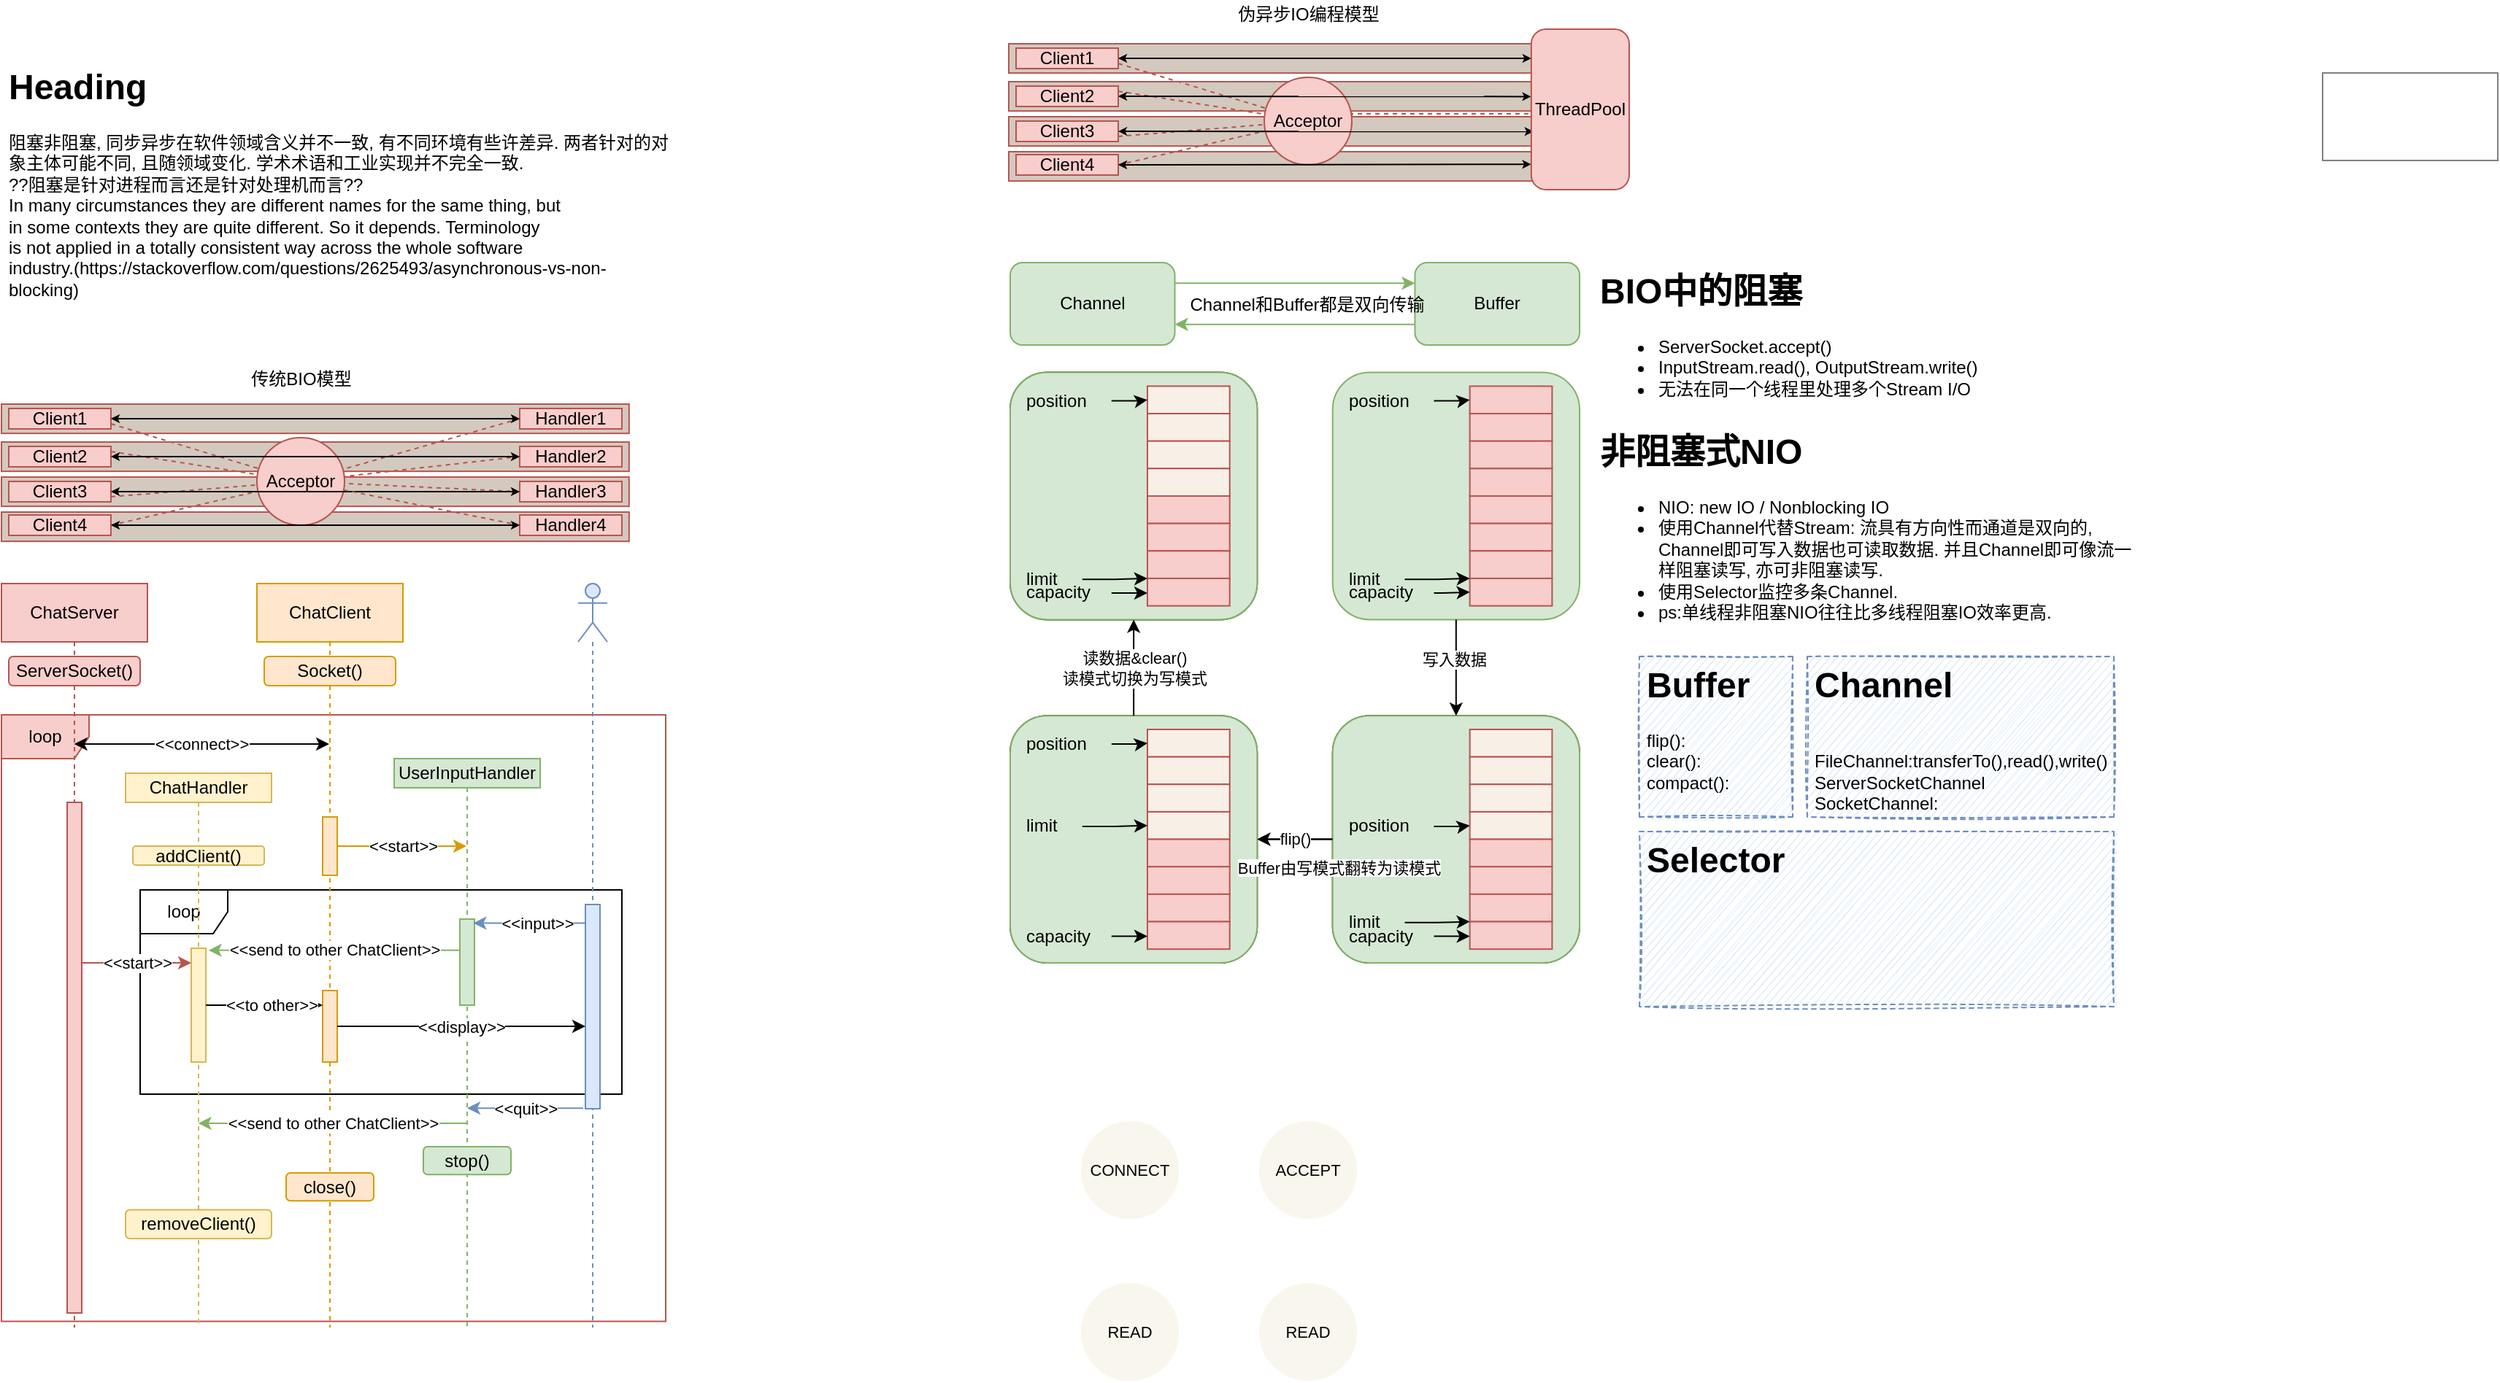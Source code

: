 <mxfile version="13.9.9" type="device"><diagram id="cAEaS9NfmVewXv4NQAn2" name="第 1 页"><mxGraphModel dx="768" dy="483" grid="1" gridSize="10" guides="1" tooltips="1" connect="1" arrows="1" fold="1" page="1" pageScale="1" pageWidth="827" pageHeight="1169" math="0" shadow="0"><root><mxCell id="0"/><mxCell id="1" parent="0"/><mxCell id="0Ab2I-rbav_cwsAdCx1N-6" value="&lt;h1&gt;Heading&lt;/h1&gt;&lt;div&gt;阻塞非阻塞, 同步异步在软件领域含义并不一致, 有不同环境有些许差异. 两者针对的对象主体可能不同, 且随领域变化. 学术术语和工业实现并不完全一致.&lt;/div&gt;&lt;div&gt;??阻塞是针对进程而言还是针对处理机而言??&lt;/div&gt;&lt;div&gt;In many circumstances they are different names for the same thing, but &lt;br/&gt;in some contexts they are quite different.  So it depends. Terminology &lt;br/&gt;is not applied in a totally consistent way across the whole software &lt;br/&gt;industry.(https://stackoverflow.com/questions/2625493/asynchronous-vs-non-blocking)&lt;br&gt;&lt;/div&gt;&lt;p&gt;&lt;/p&gt;" style="text;html=1;strokeColor=none;fillColor=none;spacing=5;spacingTop=-20;whiteSpace=wrap;overflow=hidden;" parent="1" vertex="1"><mxGeometry x="160" y="60" width="460" height="180" as="geometry"/></mxCell><mxCell id="MADMO6o3wVp32CDvLqVs-30" value="" style="group" parent="1" vertex="1" connectable="0"><mxGeometry x="160" y="270" width="429.92" height="121.079" as="geometry"/></mxCell><mxCell id="MADMO6o3wVp32CDvLqVs-29" value="" style="whiteSpace=wrap;html=1;strokeColor=#b85450;fillColor=#D4C9BE;" parent="MADMO6o3wVp32CDvLqVs-30" vertex="1"><mxGeometry y="101" width="429.92" height="20.079" as="geometry"/></mxCell><mxCell id="MADMO6o3wVp32CDvLqVs-28" value="" style="whiteSpace=wrap;html=1;strokeColor=#b85450;fillColor=#D4C9BE;" parent="MADMO6o3wVp32CDvLqVs-30" vertex="1"><mxGeometry y="77" width="429.92" height="20.079" as="geometry"/></mxCell><mxCell id="MADMO6o3wVp32CDvLqVs-27" value="" style="whiteSpace=wrap;html=1;strokeColor=#b85450;fillColor=#D4C9BE;" parent="MADMO6o3wVp32CDvLqVs-30" vertex="1"><mxGeometry y="53" width="429.92" height="20.079" as="geometry"/></mxCell><mxCell id="MADMO6o3wVp32CDvLqVs-26" value="" style="whiteSpace=wrap;html=1;strokeColor=#b85450;fillColor=#D4C9BE;" parent="MADMO6o3wVp32CDvLqVs-30" vertex="1"><mxGeometry y="27" width="429.92" height="20.079" as="geometry"/></mxCell><mxCell id="MADMO6o3wVp32CDvLqVs-1" value="Acceptor" style="ellipse;whiteSpace=wrap;html=1;aspect=fixed;fillColor=#f8cecc;strokeColor=#b85450;" parent="MADMO6o3wVp32CDvLqVs-30" vertex="1"><mxGeometry x="175" y="50" width="60" height="60" as="geometry"/></mxCell><mxCell id="MADMO6o3wVp32CDvLqVs-3" style="orthogonalLoop=1;jettySize=auto;html=1;exitX=1;exitY=0.75;exitDx=0;exitDy=0;dashed=1;endArrow=none;endFill=0;endSize=16;fillColor=#f8cecc;strokeColor=#b85450;" parent="MADMO6o3wVp32CDvLqVs-30" source="MADMO6o3wVp32CDvLqVs-2" target="MADMO6o3wVp32CDvLqVs-1" edge="1"><mxGeometry relative="1" as="geometry"><mxPoint x="175" y="90" as="targetPoint"/></mxGeometry></mxCell><mxCell id="MADMO6o3wVp32CDvLqVs-2" value="Client1" style="whiteSpace=wrap;html=1;fillColor=#f8cecc;strokeColor=#b85450;" parent="MADMO6o3wVp32CDvLqVs-30" vertex="1"><mxGeometry x="5" y="30" width="70" height="14" as="geometry"/></mxCell><mxCell id="MADMO6o3wVp32CDvLqVs-10" style="edgeStyle=none;orthogonalLoop=1;jettySize=auto;html=1;exitX=0;exitY=0.5;exitDx=0;exitDy=0;dashed=1;endArrow=none;endFill=0;endSize=16;fillColor=#f8cecc;strokeColor=#b85450;" parent="MADMO6o3wVp32CDvLqVs-30" source="MADMO6o3wVp32CDvLqVs-5" target="MADMO6o3wVp32CDvLqVs-1" edge="1"><mxGeometry relative="1" as="geometry"><mxPoint x="235" y="90" as="targetPoint"/></mxGeometry></mxCell><mxCell id="MADMO6o3wVp32CDvLqVs-5" value="Handler1" style="whiteSpace=wrap;html=1;fillColor=#f8cecc;strokeColor=#b85450;" parent="MADMO6o3wVp32CDvLqVs-30" vertex="1"><mxGeometry x="355" y="30" width="70" height="14" as="geometry"/></mxCell><mxCell id="MADMO6o3wVp32CDvLqVs-22" style="edgeStyle=none;orthogonalLoop=1;jettySize=auto;html=1;exitX=1;exitY=0.5;exitDx=0;exitDy=0;endArrow=classic;endFill=1;endSize=3;startArrow=classic;startFill=1;startSize=3;" parent="MADMO6o3wVp32CDvLqVs-30" source="MADMO6o3wVp32CDvLqVs-2" target="MADMO6o3wVp32CDvLqVs-5" edge="1"><mxGeometry relative="1" as="geometry"/></mxCell><mxCell id="MADMO6o3wVp32CDvLqVs-9" style="edgeStyle=none;orthogonalLoop=1;jettySize=auto;html=1;exitX=1;exitY=0.25;exitDx=0;exitDy=0;dashed=1;endArrow=none;endFill=0;endSize=16;fillColor=#f8cecc;strokeColor=#b85450;" parent="MADMO6o3wVp32CDvLqVs-30" source="MADMO6o3wVp32CDvLqVs-6" target="MADMO6o3wVp32CDvLqVs-1" edge="1"><mxGeometry relative="1" as="geometry"><mxPoint x="175" y="90" as="targetPoint"/></mxGeometry></mxCell><mxCell id="MADMO6o3wVp32CDvLqVs-6" value="Client2" style="whiteSpace=wrap;html=1;fillColor=#f8cecc;strokeColor=#b85450;" parent="MADMO6o3wVp32CDvLqVs-30" vertex="1"><mxGeometry x="5" y="56" width="70" height="14" as="geometry"/></mxCell><mxCell id="MADMO6o3wVp32CDvLqVs-11" style="edgeStyle=none;orthogonalLoop=1;jettySize=auto;html=1;exitX=0;exitY=0.5;exitDx=0;exitDy=0;dashed=1;endArrow=none;endFill=0;endSize=16;fillColor=#f8cecc;strokeColor=#b85450;" parent="MADMO6o3wVp32CDvLqVs-30" source="MADMO6o3wVp32CDvLqVs-7" target="MADMO6o3wVp32CDvLqVs-1" edge="1"><mxGeometry relative="1" as="geometry"><mxPoint x="235" y="90" as="targetPoint"/></mxGeometry></mxCell><mxCell id="MADMO6o3wVp32CDvLqVs-7" value="Handler2" style="whiteSpace=wrap;html=1;fillColor=#f8cecc;strokeColor=#b85450;" parent="MADMO6o3wVp32CDvLqVs-30" vertex="1"><mxGeometry x="355" y="56" width="70" height="14" as="geometry"/></mxCell><mxCell id="MADMO6o3wVp32CDvLqVs-23" style="edgeStyle=none;orthogonalLoop=1;jettySize=auto;html=1;exitX=1;exitY=0.5;exitDx=0;exitDy=0;startArrow=classic;startFill=1;startSize=3;endArrow=classic;endFill=1;endSize=3;" parent="MADMO6o3wVp32CDvLqVs-30" source="MADMO6o3wVp32CDvLqVs-6" target="MADMO6o3wVp32CDvLqVs-7" edge="1"><mxGeometry relative="1" as="geometry"/></mxCell><mxCell id="MADMO6o3wVp32CDvLqVs-17" style="edgeStyle=none;orthogonalLoop=1;jettySize=auto;html=1;exitX=1;exitY=0.75;exitDx=0;exitDy=0;dashed=1;endArrow=none;endFill=0;endSize=16;fillColor=#f8cecc;strokeColor=#b85450;" parent="MADMO6o3wVp32CDvLqVs-30" source="MADMO6o3wVp32CDvLqVs-12" target="MADMO6o3wVp32CDvLqVs-1" edge="1"><mxGeometry relative="1" as="geometry"><mxPoint x="175" y="90" as="targetPoint"/></mxGeometry></mxCell><mxCell id="MADMO6o3wVp32CDvLqVs-12" value="Client3" style="whiteSpace=wrap;html=1;fillColor=#f8cecc;strokeColor=#b85450;" parent="MADMO6o3wVp32CDvLqVs-30" vertex="1"><mxGeometry x="5" y="80" width="70" height="14" as="geometry"/></mxCell><mxCell id="MADMO6o3wVp32CDvLqVs-18" style="edgeStyle=none;orthogonalLoop=1;jettySize=auto;html=1;exitX=1;exitY=0.5;exitDx=0;exitDy=0;dashed=1;endArrow=none;endFill=0;endSize=16;fillColor=#f8cecc;strokeColor=#b85450;" parent="MADMO6o3wVp32CDvLqVs-30" source="MADMO6o3wVp32CDvLqVs-13" target="MADMO6o3wVp32CDvLqVs-1" edge="1"><mxGeometry relative="1" as="geometry"><mxPoint x="175" y="80" as="targetPoint"/></mxGeometry></mxCell><mxCell id="MADMO6o3wVp32CDvLqVs-13" value="Client4" style="whiteSpace=wrap;html=1;fillColor=#f8cecc;strokeColor=#b85450;" parent="MADMO6o3wVp32CDvLqVs-30" vertex="1"><mxGeometry x="5" y="103" width="70" height="14" as="geometry"/></mxCell><mxCell id="MADMO6o3wVp32CDvLqVs-19" style="edgeStyle=none;orthogonalLoop=1;jettySize=auto;html=1;exitX=0;exitY=0.5;exitDx=0;exitDy=0;dashed=1;endArrow=none;endFill=0;endSize=16;fillColor=#f8cecc;strokeColor=#b85450;" parent="MADMO6o3wVp32CDvLqVs-30" source="MADMO6o3wVp32CDvLqVs-15" target="MADMO6o3wVp32CDvLqVs-1" edge="1"><mxGeometry relative="1" as="geometry"><mxPoint x="235" y="90" as="targetPoint"/></mxGeometry></mxCell><mxCell id="MADMO6o3wVp32CDvLqVs-15" value="Handler3" style="whiteSpace=wrap;html=1;fillColor=#f8cecc;strokeColor=#b85450;" parent="MADMO6o3wVp32CDvLqVs-30" vertex="1"><mxGeometry x="355" y="80" width="70" height="14" as="geometry"/></mxCell><mxCell id="MADMO6o3wVp32CDvLqVs-24" style="edgeStyle=none;orthogonalLoop=1;jettySize=auto;html=1;startArrow=classic;startFill=1;startSize=3;endArrow=classic;endFill=1;endSize=3;" parent="MADMO6o3wVp32CDvLqVs-30" source="MADMO6o3wVp32CDvLqVs-12" target="MADMO6o3wVp32CDvLqVs-15" edge="1"><mxGeometry relative="1" as="geometry"/></mxCell><mxCell id="MADMO6o3wVp32CDvLqVs-20" style="edgeStyle=none;orthogonalLoop=1;jettySize=auto;html=1;exitX=0;exitY=0.5;exitDx=0;exitDy=0;dashed=1;endArrow=none;endFill=0;endSize=16;fillColor=#f8cecc;strokeColor=#b85450;" parent="MADMO6o3wVp32CDvLqVs-30" source="MADMO6o3wVp32CDvLqVs-16" target="MADMO6o3wVp32CDvLqVs-1" edge="1"><mxGeometry relative="1" as="geometry"><mxPoint x="235" y="80" as="targetPoint"/></mxGeometry></mxCell><mxCell id="MADMO6o3wVp32CDvLqVs-16" value="Handler4" style="whiteSpace=wrap;html=1;fillColor=#f8cecc;strokeColor=#b85450;" parent="MADMO6o3wVp32CDvLqVs-30" vertex="1"><mxGeometry x="355" y="103" width="70" height="14" as="geometry"/></mxCell><mxCell id="MADMO6o3wVp32CDvLqVs-25" style="edgeStyle=none;orthogonalLoop=1;jettySize=auto;html=1;exitX=1;exitY=0.5;exitDx=0;exitDy=0;startArrow=classic;startFill=1;startSize=3;endArrow=classic;endFill=1;endSize=3;" parent="MADMO6o3wVp32CDvLqVs-30" source="MADMO6o3wVp32CDvLqVs-13" target="MADMO6o3wVp32CDvLqVs-16" edge="1"><mxGeometry relative="1" as="geometry"/></mxCell><mxCell id="MADMO6o3wVp32CDvLqVs-21" value="传统BIO模型" style="text;html=1;align=center;verticalAlign=middle;resizable=0;points=[];autosize=1;" parent="MADMO6o3wVp32CDvLqVs-30" vertex="1"><mxGeometry x="165" width="80" height="20" as="geometry"/></mxCell><mxCell id="jrLEYlKsZillTI_MKw-w-30" value="" style="group" parent="1" vertex="1" connectable="0"><mxGeometry x="850" y="20" width="425" height="130" as="geometry"/></mxCell><mxCell id="jrLEYlKsZillTI_MKw-w-2" value="" style="whiteSpace=wrap;html=1;strokeColor=#b85450;fillColor=#D4C9BE;" parent="jrLEYlKsZillTI_MKw-w-30" vertex="1"><mxGeometry y="104" width="420.92" height="20.079" as="geometry"/></mxCell><mxCell id="jrLEYlKsZillTI_MKw-w-3" value="" style="whiteSpace=wrap;html=1;strokeColor=#b85450;fillColor=#D4C9BE;" parent="jrLEYlKsZillTI_MKw-w-30" vertex="1"><mxGeometry y="80" width="420.92" height="20.079" as="geometry"/></mxCell><mxCell id="jrLEYlKsZillTI_MKw-w-4" value="" style="whiteSpace=wrap;html=1;strokeColor=#b85450;fillColor=#D4C9BE;" parent="jrLEYlKsZillTI_MKw-w-30" vertex="1"><mxGeometry y="56" width="420.92" height="20.079" as="geometry"/></mxCell><mxCell id="jrLEYlKsZillTI_MKw-w-5" value="" style="whiteSpace=wrap;html=1;strokeColor=#b85450;fillColor=#D4C9BE;" parent="jrLEYlKsZillTI_MKw-w-30" vertex="1"><mxGeometry y="30" width="423.92" height="20.079" as="geometry"/></mxCell><mxCell id="jrLEYlKsZillTI_MKw-w-28" style="edgeStyle=orthogonalEdgeStyle;rounded=0;orthogonalLoop=1;jettySize=auto;html=1;exitX=1;exitY=0.5;exitDx=0;exitDy=0;dashed=1;fillColor=#f8cecc;strokeColor=#b85450;endArrow=none;endFill=0;" parent="jrLEYlKsZillTI_MKw-w-30" edge="1"><mxGeometry relative="1" as="geometry"><mxPoint x="235" y="86" as="sourcePoint"/><mxPoint x="357.92" y="78" as="targetPoint"/><Array as="points"><mxPoint x="235" y="78"/></Array></mxGeometry></mxCell><mxCell id="jrLEYlKsZillTI_MKw-w-6" value="Acceptor" style="ellipse;whiteSpace=wrap;html=1;aspect=fixed;fillColor=#f8cecc;strokeColor=#b85450;" parent="jrLEYlKsZillTI_MKw-w-30" vertex="1"><mxGeometry x="175" y="53" width="60" height="60" as="geometry"/></mxCell><mxCell id="jrLEYlKsZillTI_MKw-w-7" style="orthogonalLoop=1;jettySize=auto;html=1;exitX=1;exitY=0.75;exitDx=0;exitDy=0;dashed=1;endArrow=none;endFill=0;endSize=16;fillColor=#f8cecc;strokeColor=#b85450;" parent="jrLEYlKsZillTI_MKw-w-30" source="jrLEYlKsZillTI_MKw-w-8" target="jrLEYlKsZillTI_MKw-w-6" edge="1"><mxGeometry relative="1" as="geometry"><mxPoint x="135" y="-147" as="targetPoint"/></mxGeometry></mxCell><mxCell id="jrLEYlKsZillTI_MKw-w-8" value="Client1" style="whiteSpace=wrap;html=1;fillColor=#f8cecc;strokeColor=#b85450;" parent="jrLEYlKsZillTI_MKw-w-30" vertex="1"><mxGeometry x="5" y="33" width="70" height="14" as="geometry"/></mxCell><mxCell id="jrLEYlKsZillTI_MKw-w-11" style="edgeStyle=none;orthogonalLoop=1;jettySize=auto;html=1;exitX=1;exitY=0.5;exitDx=0;exitDy=0;endArrow=classic;endFill=1;endSize=3;startArrow=classic;startFill=1;startSize=3;entryX=0;entryY=0.182;entryDx=0;entryDy=0;entryPerimeter=0;" parent="jrLEYlKsZillTI_MKw-w-30" source="jrLEYlKsZillTI_MKw-w-8" target="jrLEYlKsZillTI_MKw-w-27" edge="1"><mxGeometry relative="1" as="geometry"><mxPoint x="355" y="40" as="targetPoint"/></mxGeometry></mxCell><mxCell id="jrLEYlKsZillTI_MKw-w-12" style="edgeStyle=none;orthogonalLoop=1;jettySize=auto;html=1;exitX=1;exitY=0.25;exitDx=0;exitDy=0;dashed=1;endArrow=none;endFill=0;endSize=16;fillColor=#f8cecc;strokeColor=#b85450;" parent="jrLEYlKsZillTI_MKw-w-30" source="jrLEYlKsZillTI_MKw-w-13" target="jrLEYlKsZillTI_MKw-w-6" edge="1"><mxGeometry relative="1" as="geometry"><mxPoint x="135" y="-147" as="targetPoint"/></mxGeometry></mxCell><mxCell id="jrLEYlKsZillTI_MKw-w-13" value="Client2" style="whiteSpace=wrap;html=1;fillColor=#f8cecc;strokeColor=#b85450;" parent="jrLEYlKsZillTI_MKw-w-30" vertex="1"><mxGeometry x="5" y="59" width="70" height="14" as="geometry"/></mxCell><mxCell id="jrLEYlKsZillTI_MKw-w-16" style="edgeStyle=none;orthogonalLoop=1;jettySize=auto;html=1;exitX=1;exitY=0.5;exitDx=0;exitDy=0;startArrow=classic;startFill=1;startSize=3;endArrow=classic;endFill=1;endSize=3;entryX=-0.002;entryY=0.42;entryDx=0;entryDy=0;entryPerimeter=0;" parent="jrLEYlKsZillTI_MKw-w-30" source="jrLEYlKsZillTI_MKw-w-13" target="jrLEYlKsZillTI_MKw-w-27" edge="1"><mxGeometry relative="1" as="geometry"><mxPoint x="355" y="66" as="targetPoint"/></mxGeometry></mxCell><mxCell id="jrLEYlKsZillTI_MKw-w-17" style="edgeStyle=none;orthogonalLoop=1;jettySize=auto;html=1;exitX=1;exitY=0.75;exitDx=0;exitDy=0;dashed=1;endArrow=none;endFill=0;endSize=16;fillColor=#f8cecc;strokeColor=#b85450;" parent="jrLEYlKsZillTI_MKw-w-30" source="jrLEYlKsZillTI_MKw-w-18" target="jrLEYlKsZillTI_MKw-w-6" edge="1"><mxGeometry relative="1" as="geometry"><mxPoint x="135" y="-147" as="targetPoint"/></mxGeometry></mxCell><mxCell id="jrLEYlKsZillTI_MKw-w-18" value="Client3" style="whiteSpace=wrap;html=1;fillColor=#f8cecc;strokeColor=#b85450;" parent="jrLEYlKsZillTI_MKw-w-30" vertex="1"><mxGeometry x="5" y="83" width="70" height="14" as="geometry"/></mxCell><mxCell id="jrLEYlKsZillTI_MKw-w-19" style="edgeStyle=none;orthogonalLoop=1;jettySize=auto;html=1;exitX=1;exitY=0.5;exitDx=0;exitDy=0;dashed=1;endArrow=none;endFill=0;endSize=16;fillColor=#f8cecc;strokeColor=#b85450;" parent="jrLEYlKsZillTI_MKw-w-30" source="jrLEYlKsZillTI_MKw-w-20" target="jrLEYlKsZillTI_MKw-w-6" edge="1"><mxGeometry relative="1" as="geometry"><mxPoint x="135" y="-157" as="targetPoint"/></mxGeometry></mxCell><mxCell id="jrLEYlKsZillTI_MKw-w-20" value="Client4" style="whiteSpace=wrap;html=1;fillColor=#f8cecc;strokeColor=#b85450;" parent="jrLEYlKsZillTI_MKw-w-30" vertex="1"><mxGeometry x="5" y="106" width="70" height="14" as="geometry"/></mxCell><mxCell id="jrLEYlKsZillTI_MKw-w-23" style="edgeStyle=none;orthogonalLoop=1;jettySize=auto;html=1;startArrow=classic;startFill=1;startSize=3;endArrow=classic;endFill=1;endSize=3;entryX=0.022;entryY=0.638;entryDx=0;entryDy=0;entryPerimeter=0;" parent="jrLEYlKsZillTI_MKw-w-30" source="jrLEYlKsZillTI_MKw-w-18" target="jrLEYlKsZillTI_MKw-w-27" edge="1"><mxGeometry relative="1" as="geometry"><mxPoint x="355" y="90" as="targetPoint"/></mxGeometry></mxCell><mxCell id="jrLEYlKsZillTI_MKw-w-26" style="edgeStyle=none;orthogonalLoop=1;jettySize=auto;html=1;exitX=1;exitY=0.5;exitDx=0;exitDy=0;startArrow=classic;startFill=1;startSize=3;endArrow=classic;endFill=1;endSize=3;entryX=-0.002;entryY=0.842;entryDx=0;entryDy=0;entryPerimeter=0;" parent="jrLEYlKsZillTI_MKw-w-30" source="jrLEYlKsZillTI_MKw-w-20" target="jrLEYlKsZillTI_MKw-w-27" edge="1"><mxGeometry relative="1" as="geometry"><mxPoint x="360" y="113" as="targetPoint"/></mxGeometry></mxCell><mxCell id="jrLEYlKsZillTI_MKw-w-27" value="ThreadPool" style="rounded=1;whiteSpace=wrap;html=1;fillColor=#f8cecc;strokeColor=#b85450;" parent="jrLEYlKsZillTI_MKw-w-30" vertex="1"><mxGeometry x="357.92" y="20" width="67.08" height="110" as="geometry"/></mxCell><mxCell id="jrLEYlKsZillTI_MKw-w-29" value="伪异步IO编程模型" style="text;html=1;align=center;verticalAlign=middle;resizable=0;points=[];autosize=1;" parent="jrLEYlKsZillTI_MKw-w-30" vertex="1"><mxGeometry x="150" width="110" height="20" as="geometry"/></mxCell><mxCell id="jrLEYlKsZillTI_MKw-w-78" value="&lt;h1&gt;BIO中的阻塞&lt;/h1&gt;&lt;p&gt;&lt;/p&gt;&lt;ul&gt;&lt;li&gt;ServerSocket.accept()&lt;/li&gt;&lt;li&gt;InputStream.read(), OutputStream.write()&lt;/li&gt;&lt;li&gt;无法在同一个线程里处理多个Stream I/O&lt;/li&gt;&lt;/ul&gt;&lt;p&gt;&lt;/p&gt;" style="text;html=1;strokeColor=none;fillColor=none;spacing=5;spacingTop=-20;whiteSpace=wrap;overflow=hidden;rounded=0;" parent="1" vertex="1"><mxGeometry x="1250" y="200" width="310" height="100" as="geometry"/></mxCell><mxCell id="jrLEYlKsZillTI_MKw-w-79" value="&lt;h1&gt;非阻塞式NIO&lt;/h1&gt;&lt;p&gt;&lt;/p&gt;&lt;ul&gt;&lt;li&gt;&lt;span&gt;NIO: new IO / Nonblocking IO&lt;/span&gt;&lt;br&gt;&lt;/li&gt;&lt;li&gt;&lt;span&gt;使用Channel代替Stream: 流具有方向性而通道是双向的, Channel即可写入数据也可读取数据. 并且Channel即可像流一样阻塞读写, 亦可非阻塞读写.&lt;/span&gt;&lt;/li&gt;&lt;li&gt;&lt;span&gt;使用Selector监控多条Channel.&lt;/span&gt;&lt;/li&gt;&lt;li&gt;&lt;span&gt;ps:单线程非阻塞NIO往往比多线程阻塞IO效率更高.&lt;/span&gt;&lt;/li&gt;&lt;/ul&gt;&lt;p&gt;&lt;/p&gt;" style="text;html=1;strokeColor=none;fillColor=none;spacing=5;spacingTop=-20;whiteSpace=wrap;overflow=hidden;rounded=0;" parent="1" vertex="1"><mxGeometry x="1250" y="310" width="379" height="140" as="geometry"/></mxCell><mxCell id="jrLEYlKsZillTI_MKw-w-80" value="" style="group" parent="1" vertex="1" connectable="0"><mxGeometry x="160" y="420" width="455" height="510" as="geometry"/></mxCell><mxCell id="MADMO6o3wVp32CDvLqVs-38" value="loop" style="shape=umlFrame;whiteSpace=wrap;html=1;fillColor=#f8cecc;strokeColor=#b85450;" parent="jrLEYlKsZillTI_MKw-w-80" vertex="1"><mxGeometry y="90" width="455" height="415.747" as="geometry"/></mxCell><mxCell id="MADMO6o3wVp32CDvLqVs-55" value="loop" style="shape=umlFrame;whiteSpace=wrap;html=1;rounded=1;" parent="jrLEYlKsZillTI_MKw-w-80" vertex="1"><mxGeometry x="95" y="210" width="330" height="140" as="geometry"/></mxCell><mxCell id="MADMO6o3wVp32CDvLqVs-31" value="ChatServer" style="shape=umlLifeline;perimeter=lifelinePerimeter;whiteSpace=wrap;html=1;container=1;collapsible=0;recursiveResize=0;outlineConnect=0;fillColor=#f8cecc;strokeColor=#b85450;" parent="jrLEYlKsZillTI_MKw-w-80" vertex="1"><mxGeometry width="100" height="510" as="geometry"/></mxCell><mxCell id="MADMO6o3wVp32CDvLqVs-44" value="" style="html=1;points=[];perimeter=orthogonalPerimeter;fillColor=#f8cecc;strokeColor=#b85450;" parent="MADMO6o3wVp32CDvLqVs-31" vertex="1"><mxGeometry x="45" y="150" width="10" height="350" as="geometry"/></mxCell><mxCell id="MADMO6o3wVp32CDvLqVs-34" value="ServerSocket()" style="whiteSpace=wrap;html=1;fillColor=#f8cecc;strokeColor=#b85450;rounded=1;" parent="MADMO6o3wVp32CDvLqVs-31" vertex="1"><mxGeometry x="5" y="50" width="90" height="20" as="geometry"/></mxCell><mxCell id="MADMO6o3wVp32CDvLqVs-32" value="ChatClient" style="shape=umlLifeline;perimeter=lifelinePerimeter;whiteSpace=wrap;html=1;container=1;collapsible=0;recursiveResize=0;outlineConnect=0;fillColor=#ffe6cc;strokeColor=#d79b00;" parent="jrLEYlKsZillTI_MKw-w-80" vertex="1"><mxGeometry x="175" width="100" height="510" as="geometry"/></mxCell><mxCell id="MADMO6o3wVp32CDvLqVs-35" value="Socket()" style="whiteSpace=wrap;html=1;fillColor=#ffe6cc;strokeColor=#d79b00;rounded=1;" parent="MADMO6o3wVp32CDvLqVs-32" vertex="1"><mxGeometry x="5" y="50" width="90" height="20" as="geometry"/></mxCell><mxCell id="MADMO6o3wVp32CDvLqVs-53" value="" style="html=1;points=[];perimeter=orthogonalPerimeter;fillColor=#ffe6cc;strokeColor=#d79b00;" parent="MADMO6o3wVp32CDvLqVs-32" vertex="1"><mxGeometry x="45" y="160" width="10" height="40" as="geometry"/></mxCell><mxCell id="-PU5UG-twRForr2kZPmP-4" value="" style="html=1;points=[];perimeter=orthogonalPerimeter;fillColor=#ffe6cc;strokeColor=#d79b00;" parent="MADMO6o3wVp32CDvLqVs-32" vertex="1"><mxGeometry x="45" y="279" width="10" height="49" as="geometry"/></mxCell><mxCell id="-PU5UG-twRForr2kZPmP-16" value="close()" style="rounded=1;whiteSpace=wrap;html=1;shadow=0;sketch=0;fillColor=#ffe6cc;strokeColor=#d79b00;" parent="MADMO6o3wVp32CDvLqVs-32" vertex="1"><mxGeometry x="20" y="404" width="60" height="19.079" as="geometry"/></mxCell><mxCell id="MADMO6o3wVp32CDvLqVs-33" value="" style="shape=umlLifeline;participant=umlActor;perimeter=lifelinePerimeter;whiteSpace=wrap;html=1;container=1;collapsible=0;recursiveResize=0;verticalAlign=top;spacingTop=36;outlineConnect=0;fillColor=#dae8fc;strokeColor=#6c8ebf;" parent="jrLEYlKsZillTI_MKw-w-80" vertex="1"><mxGeometry x="395" width="20" height="510" as="geometry"/></mxCell><mxCell id="-PU5UG-twRForr2kZPmP-1" value="" style="html=1;points=[];perimeter=orthogonalPerimeter;shadow=0;sketch=0;fillColor=#dae8fc;strokeColor=#6c8ebf;" parent="MADMO6o3wVp32CDvLqVs-33" vertex="1"><mxGeometry x="5" y="220" width="10" height="140" as="geometry"/></mxCell><mxCell id="MADMO6o3wVp32CDvLqVs-40" value="ChatHandler" style="shape=umlLifeline;perimeter=lifelinePerimeter;whiteSpace=wrap;html=1;container=1;collapsible=0;recursiveResize=0;outlineConnect=0;size=20;fillColor=#fff2cc;strokeColor=#d6b656;" parent="jrLEYlKsZillTI_MKw-w-80" vertex="1"><mxGeometry x="85" y="130" width="100" height="380" as="geometry"/></mxCell><mxCell id="MADMO6o3wVp32CDvLqVs-52" value="addClient()" style="whiteSpace=wrap;html=1;fillColor=#fff2cc;strokeColor=#d6b656;rounded=1;" parent="MADMO6o3wVp32CDvLqVs-40" vertex="1"><mxGeometry x="5" y="50" width="90" height="13.0" as="geometry"/></mxCell><mxCell id="-PU5UG-twRForr2kZPmP-3" value="" style="html=1;points=[];perimeter=orthogonalPerimeter;fillColor=#fff2cc;strokeColor=#d6b656;" parent="MADMO6o3wVp32CDvLqVs-40" vertex="1"><mxGeometry x="45" y="120" width="10" height="78" as="geometry"/></mxCell><mxCell id="-PU5UG-twRForr2kZPmP-17" value="removeClient()" style="rounded=1;whiteSpace=wrap;html=1;shadow=0;sketch=0;fillColor=#fff2cc;strokeColor=#d6b656;" parent="MADMO6o3wVp32CDvLqVs-40" vertex="1"><mxGeometry y="299.25" width="100" height="19.75" as="geometry"/></mxCell><mxCell id="MADMO6o3wVp32CDvLqVs-41" value="UserInputHandler" style="shape=umlLifeline;perimeter=lifelinePerimeter;whiteSpace=wrap;html=1;container=1;collapsible=0;recursiveResize=0;outlineConnect=0;size=20;fillColor=#d5e8d4;strokeColor=#82b366;" parent="jrLEYlKsZillTI_MKw-w-80" vertex="1"><mxGeometry x="269" y="120" width="100" height="390" as="geometry"/></mxCell><mxCell id="-PU5UG-twRForr2kZPmP-5" value="" style="html=1;points=[];perimeter=orthogonalPerimeter;fillColor=#d5e8d4;strokeColor=#82b366;" parent="MADMO6o3wVp32CDvLqVs-41" vertex="1"><mxGeometry x="45" y="110" width="10" height="59" as="geometry"/></mxCell><mxCell id="-PU5UG-twRForr2kZPmP-14" value="stop()" style="rounded=1;whiteSpace=wrap;html=1;shadow=0;sketch=0;fillColor=#d5e8d4;strokeColor=#82b366;" parent="MADMO6o3wVp32CDvLqVs-41" vertex="1"><mxGeometry x="20" y="266" width="60" height="19.079" as="geometry"/></mxCell><mxCell id="MADMO6o3wVp32CDvLqVs-49" value="&amp;lt;&amp;lt;start&amp;gt;&amp;gt;" style="edgeStyle=orthogonalEdgeStyle;rounded=0;orthogonalLoop=1;jettySize=auto;html=1;fillColor=#f8cecc;strokeColor=#b85450;" parent="jrLEYlKsZillTI_MKw-w-80" source="MADMO6o3wVp32CDvLqVs-44" target="-PU5UG-twRForr2kZPmP-3" edge="1"><mxGeometry relative="1" as="geometry"><Array as="points"><mxPoint x="115" y="260"/><mxPoint x="115" y="260"/></Array></mxGeometry></mxCell><mxCell id="MADMO6o3wVp32CDvLqVs-54" value="&amp;lt;&amp;lt;start&amp;gt;&amp;gt;" style="edgeStyle=orthogonalEdgeStyle;rounded=0;orthogonalLoop=1;jettySize=auto;html=1;fillColor=#ffe6cc;strokeColor=#d79b00;" parent="jrLEYlKsZillTI_MKw-w-80" source="MADMO6o3wVp32CDvLqVs-53" target="MADMO6o3wVp32CDvLqVs-41" edge="1"><mxGeometry relative="1" as="geometry"><Array as="points"><mxPoint x="315" y="160"/><mxPoint x="315" y="160"/></Array></mxGeometry></mxCell><mxCell id="-PU5UG-twRForr2kZPmP-2" value="&amp;lt;&amp;lt;input&amp;gt;&amp;gt;" style="endArrow=classic;html=1;entryX=0.917;entryY=0.047;entryDx=0;entryDy=0;entryPerimeter=0;fillColor=#dae8fc;strokeColor=#6c8ebf;" parent="jrLEYlKsZillTI_MKw-w-80" source="-PU5UG-twRForr2kZPmP-1" target="-PU5UG-twRForr2kZPmP-5" edge="1"><mxGeometry x="-0.125" width="50" height="50" relative="1" as="geometry"><mxPoint x="605" y="350" as="sourcePoint"/><mxPoint x="655" y="300" as="targetPoint"/><mxPoint as="offset"/></mxGeometry></mxCell><mxCell id="-PU5UG-twRForr2kZPmP-6" value="&amp;lt;&amp;lt;send to other ChatClient&amp;gt;&amp;gt;" style="endArrow=classic;html=1;entryX=1.184;entryY=0.018;entryDx=0;entryDy=0;entryPerimeter=0;fillColor=#d5e8d4;strokeColor=#82b366;" parent="jrLEYlKsZillTI_MKw-w-80" source="-PU5UG-twRForr2kZPmP-5" target="-PU5UG-twRForr2kZPmP-3" edge="1"><mxGeometry width="50" height="50" relative="1" as="geometry"><mxPoint x="325" y="270" as="sourcePoint"/><mxPoint x="245" y="270" as="targetPoint"/></mxGeometry></mxCell><mxCell id="-PU5UG-twRForr2kZPmP-7" value="&amp;lt;&amp;lt;to other&amp;gt;&amp;gt;" style="endArrow=classic;html=1;" parent="jrLEYlKsZillTI_MKw-w-80" source="-PU5UG-twRForr2kZPmP-3" target="-PU5UG-twRForr2kZPmP-4" edge="1"><mxGeometry x="0.107" width="50" height="50" relative="1" as="geometry"><mxPoint x="185" y="370" as="sourcePoint"/><mxPoint x="235" y="320" as="targetPoint"/><mxPoint as="offset"/></mxGeometry></mxCell><mxCell id="-PU5UG-twRForr2kZPmP-8" value="&amp;lt;&amp;lt;display&amp;gt;&amp;gt;" style="endArrow=classic;html=1;" parent="jrLEYlKsZillTI_MKw-w-80" source="-PU5UG-twRForr2kZPmP-4" target="-PU5UG-twRForr2kZPmP-1" edge="1"><mxGeometry width="50" height="50" relative="1" as="geometry"><mxPoint x="162.5" y="320" as="sourcePoint"/><mxPoint x="270" y="320" as="targetPoint"/></mxGeometry></mxCell><mxCell id="-PU5UG-twRForr2kZPmP-9" value="&amp;lt;&amp;lt;quit&amp;gt;&amp;gt;" style="endArrow=classic;html=1;exitX=-0.152;exitY=0.997;exitDx=0;exitDy=0;exitPerimeter=0;fillColor=#dae8fc;strokeColor=#6c8ebf;" parent="jrLEYlKsZillTI_MKw-w-80" source="-PU5UG-twRForr2kZPmP-1" target="MADMO6o3wVp32CDvLqVs-41" edge="1"><mxGeometry width="50" height="50" relative="1" as="geometry"><mxPoint x="605" y="400" as="sourcePoint"/><mxPoint x="318.81" y="408.433" as="targetPoint"/></mxGeometry></mxCell><mxCell id="-PU5UG-twRForr2kZPmP-10" value="&amp;lt;&amp;lt;connect&amp;gt;&amp;gt;" style="endArrow=classic;startArrow=classic;html=1;" parent="jrLEYlKsZillTI_MKw-w-80" target="MADMO6o3wVp32CDvLqVs-32" edge="1"><mxGeometry width="50" height="50" relative="1" as="geometry"><mxPoint x="49.81" y="110" as="sourcePoint"/><mxPoint x="215" y="110" as="targetPoint"/><Array as="points"><mxPoint x="145" y="110"/></Array></mxGeometry></mxCell><mxCell id="-PU5UG-twRForr2kZPmP-13" value="&amp;lt;&amp;lt;send to other ChatClient&amp;gt;&amp;gt;" style="endArrow=classic;html=1;fillColor=#d5e8d4;strokeColor=#82b366;" parent="jrLEYlKsZillTI_MKw-w-80" edge="1"><mxGeometry width="50" height="50" relative="1" as="geometry"><mxPoint x="318.5" y="370" as="sourcePoint"/><mxPoint x="134.81" y="370" as="targetPoint"/><Array as="points"><mxPoint x="295" y="370"/></Array></mxGeometry></mxCell><mxCell id="Wo2MQtKJHiIXNVd7Hlz7-150" value="&lt;h1&gt;Buffer&lt;/h1&gt;&lt;div&gt;flip():&lt;/div&gt;&lt;div&gt;clear():&lt;/div&gt;&lt;div&gt;compact():&lt;/div&gt;" style="text;html=1;strokeColor=#6c8ebf;fillColor=#dae8fc;spacing=5;spacingTop=-20;whiteSpace=wrap;overflow=hidden;rounded=0;shadow=0;dashed=1;sketch=1;align=left;" parent="1" vertex="1"><mxGeometry x="1282" y="470" width="105" height="110" as="geometry"/></mxCell><mxCell id="Wo2MQtKJHiIXNVd7Hlz7-151" value="&lt;h1&gt;Channel&lt;/h1&gt;&lt;div&gt;&lt;br&gt;&lt;/div&gt;&lt;div&gt;FileChannel:transferTo(),read(),write()&lt;/div&gt;&lt;div&gt;ServerSocketChannel&lt;/div&gt;&lt;div&gt;SocketChannel:&lt;/div&gt;" style="text;html=1;strokeColor=#6c8ebf;fillColor=#dae8fc;spacing=5;spacingTop=-20;whiteSpace=wrap;overflow=hidden;rounded=0;shadow=0;dashed=1;sketch=1;align=left;" parent="1" vertex="1"><mxGeometry x="1397" y="470" width="210" height="110" as="geometry"/></mxCell><mxCell id="uWyIUlDAmtVyThJZlahg-1" value="&lt;h1&gt;Selector&lt;/h1&gt;&lt;div&gt;&lt;br&gt;&lt;/div&gt;&lt;div&gt;&lt;br&gt;&lt;/div&gt;" style="text;html=1;strokeColor=#6c8ebf;fillColor=#dae8fc;spacing=5;spacingTop=-20;whiteSpace=wrap;overflow=hidden;rounded=0;shadow=0;dashed=1;sketch=1;align=left;" parent="1" vertex="1"><mxGeometry x="1282" y="590" width="325" height="120" as="geometry"/></mxCell><mxCell id="uWyIUlDAmtVyThJZlahg-2" value="" style="group" parent="1" vertex="1" connectable="0"><mxGeometry x="851" y="200" width="390" height="480" as="geometry"/></mxCell><mxCell id="Wo2MQtKJHiIXNVd7Hlz7-3" value="Channel" style="rounded=1;whiteSpace=wrap;html=1;sketch=0;fillColor=#d5e8d4;strokeColor=#82b366;" parent="uWyIUlDAmtVyThJZlahg-2" vertex="1"><mxGeometry width="112.771" height="56.471" as="geometry"/></mxCell><mxCell id="Wo2MQtKJHiIXNVd7Hlz7-6" style="edgeStyle=orthogonalEdgeStyle;rounded=0;orthogonalLoop=1;jettySize=auto;html=1;exitX=0;exitY=0.75;exitDx=0;exitDy=0;entryX=1;entryY=0.75;entryDx=0;entryDy=0;endArrow=classic;endFill=1;endSize=6;fillColor=#d5e8d4;strokeColor=#82b366;" parent="uWyIUlDAmtVyThJZlahg-2" source="Wo2MQtKJHiIXNVd7Hlz7-4" target="Wo2MQtKJHiIXNVd7Hlz7-3" edge="1"><mxGeometry relative="1" as="geometry"/></mxCell><mxCell id="Wo2MQtKJHiIXNVd7Hlz7-4" value="Buffer" style="rounded=1;whiteSpace=wrap;html=1;sketch=0;fillColor=#d5e8d4;strokeColor=#82b366;" parent="uWyIUlDAmtVyThJZlahg-2" vertex="1"><mxGeometry x="277.229" width="112.771" height="56.471" as="geometry"/></mxCell><mxCell id="Wo2MQtKJHiIXNVd7Hlz7-5" style="edgeStyle=orthogonalEdgeStyle;rounded=0;orthogonalLoop=1;jettySize=auto;html=1;exitX=1;exitY=0.25;exitDx=0;exitDy=0;entryX=0;entryY=0.25;entryDx=0;entryDy=0;endArrow=classic;endFill=1;endSize=6;fillColor=#d5e8d4;strokeColor=#82b366;" parent="uWyIUlDAmtVyThJZlahg-2" source="Wo2MQtKJHiIXNVd7Hlz7-3" target="Wo2MQtKJHiIXNVd7Hlz7-4" edge="1"><mxGeometry relative="1" as="geometry"/></mxCell><mxCell id="Wo2MQtKJHiIXNVd7Hlz7-7" value="Channel和Buffer都是双向传输" style="text;html=1;align=center;verticalAlign=middle;resizable=0;points=[];autosize=1;" parent="uWyIUlDAmtVyThJZlahg-2" vertex="1"><mxGeometry x="112.771" y="18.824" width="180" height="20" as="geometry"/></mxCell><mxCell id="Wo2MQtKJHiIXNVd7Hlz7-62" value="" style="group;shadow=0;" parent="uWyIUlDAmtVyThJZlahg-2" vertex="1" connectable="0"><mxGeometry y="310.588" width="390" height="169.412" as="geometry"/></mxCell><mxCell id="Wo2MQtKJHiIXNVd7Hlz7-24" value="" style="rounded=1;whiteSpace=wrap;html=1;sketch=0;" parent="Wo2MQtKJHiIXNVd7Hlz7-62" vertex="1"><mxGeometry x="220.843" width="169.157" height="169.412" as="geometry"/></mxCell><mxCell id="Wo2MQtKJHiIXNVd7Hlz7-25" value="" style="rounded=0;whiteSpace=wrap;html=1;sketch=0;strokeColor=#b85450;fillColor=#F8EFE7;" parent="Wo2MQtKJHiIXNVd7Hlz7-62" vertex="1"><mxGeometry x="314.819" y="9.412" width="56.386" height="18.824" as="geometry"/></mxCell><mxCell id="Wo2MQtKJHiIXNVd7Hlz7-26" value="" style="rounded=0;whiteSpace=wrap;html=1;sketch=0;strokeColor=#b85450;fillColor=#F8EFE7;" parent="Wo2MQtKJHiIXNVd7Hlz7-62" vertex="1"><mxGeometry x="314.819" y="28.235" width="56.386" height="18.824" as="geometry"/></mxCell><mxCell id="Wo2MQtKJHiIXNVd7Hlz7-27" value="" style="rounded=0;whiteSpace=wrap;html=1;sketch=0;strokeColor=#b85450;fillColor=#F8EFE7;" parent="Wo2MQtKJHiIXNVd7Hlz7-62" vertex="1"><mxGeometry x="314.819" y="47.059" width="56.386" height="18.824" as="geometry"/></mxCell><mxCell id="Wo2MQtKJHiIXNVd7Hlz7-28" value="" style="rounded=0;whiteSpace=wrap;html=1;sketch=0;strokeColor=#b85450;fillColor=#F8EFE7;" parent="Wo2MQtKJHiIXNVd7Hlz7-62" vertex="1"><mxGeometry x="314.819" y="65.882" width="56.386" height="18.824" as="geometry"/></mxCell><mxCell id="Wo2MQtKJHiIXNVd7Hlz7-29" value="" style="rounded=0;whiteSpace=wrap;html=1;sketch=0;fillColor=#f8cecc;strokeColor=#b85450;" parent="Wo2MQtKJHiIXNVd7Hlz7-62" vertex="1"><mxGeometry x="314.819" y="84.706" width="56.386" height="18.824" as="geometry"/></mxCell><mxCell id="Wo2MQtKJHiIXNVd7Hlz7-30" value="" style="rounded=0;whiteSpace=wrap;html=1;sketch=0;fillColor=#f8cecc;strokeColor=#b85450;" parent="Wo2MQtKJHiIXNVd7Hlz7-62" vertex="1"><mxGeometry x="314.819" y="103.529" width="56.386" height="18.824" as="geometry"/></mxCell><mxCell id="Wo2MQtKJHiIXNVd7Hlz7-31" value="" style="rounded=0;whiteSpace=wrap;html=1;sketch=0;fillColor=#f8cecc;strokeColor=#b85450;" parent="Wo2MQtKJHiIXNVd7Hlz7-62" vertex="1"><mxGeometry x="314.819" y="122.353" width="56.386" height="18.824" as="geometry"/></mxCell><mxCell id="Wo2MQtKJHiIXNVd7Hlz7-32" value="" style="rounded=0;whiteSpace=wrap;html=1;sketch=0;fillColor=#f8cecc;strokeColor=#b85450;" parent="Wo2MQtKJHiIXNVd7Hlz7-62" vertex="1"><mxGeometry x="314.819" y="141.176" width="56.386" height="18.824" as="geometry"/></mxCell><mxCell id="Wo2MQtKJHiIXNVd7Hlz7-33" style="edgeStyle=orthogonalEdgeStyle;rounded=0;orthogonalLoop=1;jettySize=auto;html=1;endArrow=classic;endFill=1;endSize=6;entryX=0;entryY=0.5;entryDx=0;entryDy=0;" parent="Wo2MQtKJHiIXNVd7Hlz7-62" source="Wo2MQtKJHiIXNVd7Hlz7-34" target="Wo2MQtKJHiIXNVd7Hlz7-28" edge="1"><mxGeometry relative="1" as="geometry"/></mxCell><mxCell id="Wo2MQtKJHiIXNVd7Hlz7-34" value="position" style="text;html=1;align=left;verticalAlign=middle;resizable=0;points=[];autosize=1;" parent="Wo2MQtKJHiIXNVd7Hlz7-62" vertex="1"><mxGeometry x="230.241" y="65.882" width="60" height="20" as="geometry"/></mxCell><mxCell id="Wo2MQtKJHiIXNVd7Hlz7-36" style="edgeStyle=orthogonalEdgeStyle;rounded=0;orthogonalLoop=1;jettySize=auto;html=1;endArrow=classic;endFill=1;endSize=6;" parent="Wo2MQtKJHiIXNVd7Hlz7-62" source="Wo2MQtKJHiIXNVd7Hlz7-37" target="Wo2MQtKJHiIXNVd7Hlz7-32" edge="1"><mxGeometry relative="1" as="geometry"><Array as="points"><mxPoint x="296.024" y="150.588"/><mxPoint x="296.024" y="150.588"/></Array></mxGeometry></mxCell><mxCell id="Wo2MQtKJHiIXNVd7Hlz7-37" value="&lt;span&gt;capacity&lt;/span&gt;" style="text;html=1;align=left;verticalAlign=middle;resizable=0;points=[];autosize=1;" parent="Wo2MQtKJHiIXNVd7Hlz7-62" vertex="1"><mxGeometry x="230.241" y="141.176" width="60" height="20" as="geometry"/></mxCell><mxCell id="Wo2MQtKJHiIXNVd7Hlz7-39" style="edgeStyle=orthogonalEdgeStyle;rounded=0;orthogonalLoop=1;jettySize=auto;html=1;endArrow=classic;endFill=1;endSize=6;" parent="Wo2MQtKJHiIXNVd7Hlz7-62" source="Wo2MQtKJHiIXNVd7Hlz7-38" edge="1"><mxGeometry relative="1" as="geometry"><mxPoint x="314.819" y="141.176" as="targetPoint"/></mxGeometry></mxCell><mxCell id="Wo2MQtKJHiIXNVd7Hlz7-38" value="limit" style="text;html=1;align=left;verticalAlign=middle;resizable=0;points=[];autosize=1;" parent="Wo2MQtKJHiIXNVd7Hlz7-62" vertex="1"><mxGeometry x="230.241" y="131.765" width="40" height="20" as="geometry"/></mxCell><mxCell id="Wo2MQtKJHiIXNVd7Hlz7-45" value="" style="rounded=1;whiteSpace=wrap;html=1;sketch=0;" parent="Wo2MQtKJHiIXNVd7Hlz7-62" vertex="1"><mxGeometry width="169.157" height="169.412" as="geometry"/></mxCell><mxCell id="Wo2MQtKJHiIXNVd7Hlz7-60" value="flip()&lt;br&gt;" style="edgeStyle=orthogonalEdgeStyle;rounded=0;orthogonalLoop=1;jettySize=auto;html=1;exitX=0;exitY=0.5;exitDx=0;exitDy=0;endArrow=classic;endFill=1;endSize=6;" parent="Wo2MQtKJHiIXNVd7Hlz7-62" source="Wo2MQtKJHiIXNVd7Hlz7-24" target="Wo2MQtKJHiIXNVd7Hlz7-45" edge="1"><mxGeometry relative="1" as="geometry"/></mxCell><mxCell id="Wo2MQtKJHiIXNVd7Hlz7-46" value="" style="rounded=0;whiteSpace=wrap;html=1;sketch=0;strokeColor=#b85450;fillColor=#F8EFE7;" parent="Wo2MQtKJHiIXNVd7Hlz7-62" vertex="1"><mxGeometry x="93.976" y="9.412" width="56.386" height="18.824" as="geometry"/></mxCell><mxCell id="Wo2MQtKJHiIXNVd7Hlz7-47" value="" style="rounded=0;whiteSpace=wrap;html=1;sketch=0;strokeColor=#b85450;fillColor=#F8EFE7;" parent="Wo2MQtKJHiIXNVd7Hlz7-62" vertex="1"><mxGeometry x="93.976" y="28.235" width="56.386" height="18.824" as="geometry"/></mxCell><mxCell id="Wo2MQtKJHiIXNVd7Hlz7-48" value="" style="rounded=0;whiteSpace=wrap;html=1;sketch=0;strokeColor=#b85450;fillColor=#F8EFE7;" parent="Wo2MQtKJHiIXNVd7Hlz7-62" vertex="1"><mxGeometry x="93.976" y="47.059" width="56.386" height="18.824" as="geometry"/></mxCell><mxCell id="Wo2MQtKJHiIXNVd7Hlz7-49" value="" style="rounded=0;whiteSpace=wrap;html=1;sketch=0;strokeColor=#b85450;fillColor=#F8EFE7;" parent="Wo2MQtKJHiIXNVd7Hlz7-62" vertex="1"><mxGeometry x="93.976" y="65.882" width="56.386" height="18.824" as="geometry"/></mxCell><mxCell id="Wo2MQtKJHiIXNVd7Hlz7-50" value="" style="rounded=0;whiteSpace=wrap;html=1;sketch=0;fillColor=#f8cecc;strokeColor=#b85450;" parent="Wo2MQtKJHiIXNVd7Hlz7-62" vertex="1"><mxGeometry x="93.976" y="84.706" width="56.386" height="18.824" as="geometry"/></mxCell><mxCell id="Wo2MQtKJHiIXNVd7Hlz7-51" value="" style="rounded=0;whiteSpace=wrap;html=1;sketch=0;fillColor=#f8cecc;strokeColor=#b85450;" parent="Wo2MQtKJHiIXNVd7Hlz7-62" vertex="1"><mxGeometry x="93.976" y="103.529" width="56.386" height="18.824" as="geometry"/></mxCell><mxCell id="Wo2MQtKJHiIXNVd7Hlz7-52" value="" style="rounded=0;whiteSpace=wrap;html=1;sketch=0;fillColor=#f8cecc;strokeColor=#b85450;" parent="Wo2MQtKJHiIXNVd7Hlz7-62" vertex="1"><mxGeometry x="93.976" y="122.353" width="56.386" height="18.824" as="geometry"/></mxCell><mxCell id="Wo2MQtKJHiIXNVd7Hlz7-53" value="" style="rounded=0;whiteSpace=wrap;html=1;sketch=0;fillColor=#f8cecc;strokeColor=#b85450;" parent="Wo2MQtKJHiIXNVd7Hlz7-62" vertex="1"><mxGeometry x="93.976" y="141.176" width="56.386" height="18.824" as="geometry"/></mxCell><mxCell id="Wo2MQtKJHiIXNVd7Hlz7-54" style="edgeStyle=orthogonalEdgeStyle;rounded=0;orthogonalLoop=1;jettySize=auto;html=1;endArrow=classic;endFill=1;endSize=6;entryX=0;entryY=0.5;entryDx=0;entryDy=0;" parent="Wo2MQtKJHiIXNVd7Hlz7-62" source="Wo2MQtKJHiIXNVd7Hlz7-55" edge="1"><mxGeometry relative="1" as="geometry"><mxPoint x="93.976" y="18.824" as="targetPoint"/></mxGeometry></mxCell><mxCell id="Wo2MQtKJHiIXNVd7Hlz7-55" value="position" style="text;html=1;align=left;verticalAlign=middle;resizable=0;points=[];autosize=1;" parent="Wo2MQtKJHiIXNVd7Hlz7-62" vertex="1"><mxGeometry x="9.398" y="9.412" width="60" height="20" as="geometry"/></mxCell><mxCell id="Wo2MQtKJHiIXNVd7Hlz7-56" style="edgeStyle=orthogonalEdgeStyle;rounded=0;orthogonalLoop=1;jettySize=auto;html=1;endArrow=classic;endFill=1;endSize=6;" parent="Wo2MQtKJHiIXNVd7Hlz7-62" source="Wo2MQtKJHiIXNVd7Hlz7-57" target="Wo2MQtKJHiIXNVd7Hlz7-53" edge="1"><mxGeometry relative="1" as="geometry"><Array as="points"><mxPoint x="75.181" y="150.588"/><mxPoint x="75.181" y="150.588"/></Array></mxGeometry></mxCell><mxCell id="Wo2MQtKJHiIXNVd7Hlz7-57" value="&lt;span&gt;capacity&lt;/span&gt;" style="text;html=1;align=left;verticalAlign=middle;resizable=0;points=[];autosize=1;" parent="Wo2MQtKJHiIXNVd7Hlz7-62" vertex="1"><mxGeometry x="9.398" y="141.176" width="60" height="20" as="geometry"/></mxCell><mxCell id="Wo2MQtKJHiIXNVd7Hlz7-58" style="edgeStyle=orthogonalEdgeStyle;rounded=0;orthogonalLoop=1;jettySize=auto;html=1;endArrow=classic;endFill=1;endSize=6;" parent="Wo2MQtKJHiIXNVd7Hlz7-62" source="Wo2MQtKJHiIXNVd7Hlz7-59" edge="1"><mxGeometry relative="1" as="geometry"><mxPoint x="93.976" y="75.294" as="targetPoint"/></mxGeometry></mxCell><mxCell id="Wo2MQtKJHiIXNVd7Hlz7-59" value="limit" style="text;html=1;align=left;verticalAlign=middle;resizable=0;points=[];autosize=1;" parent="Wo2MQtKJHiIXNVd7Hlz7-62" vertex="1"><mxGeometry x="9.398" y="65.882" width="40" height="20" as="geometry"/></mxCell><mxCell id="Wo2MQtKJHiIXNVd7Hlz7-61" value="&lt;span style=&quot;font-size: 11px ; background-color: rgb(255 , 255 , 255)&quot;&gt;Buffer由写模式翻转为读模式&lt;/span&gt;" style="text;html=1;align=center;verticalAlign=middle;resizable=0;points=[];autosize=1;" parent="Wo2MQtKJHiIXNVd7Hlz7-62" vertex="1"><mxGeometry x="150.361" y="94.118" width="150" height="20" as="geometry"/></mxCell><mxCell id="Wo2MQtKJHiIXNVd7Hlz7-80" value="" style="group" parent="Wo2MQtKJHiIXNVd7Hlz7-62" vertex="1" connectable="0"><mxGeometry width="390" height="169.412" as="geometry"/></mxCell><mxCell id="Wo2MQtKJHiIXNVd7Hlz7-81" value="" style="rounded=1;whiteSpace=wrap;html=1;sketch=0;fillColor=#d5e8d4;strokeColor=#82b366;shadow=0;" parent="Wo2MQtKJHiIXNVd7Hlz7-80" vertex="1"><mxGeometry x="220.843" width="169.157" height="169.412" as="geometry"/></mxCell><mxCell id="Wo2MQtKJHiIXNVd7Hlz7-82" value="" style="rounded=0;whiteSpace=wrap;html=1;sketch=0;strokeColor=#b85450;fillColor=#F8EFE7;" parent="Wo2MQtKJHiIXNVd7Hlz7-80" vertex="1"><mxGeometry x="314.819" y="9.412" width="56.386" height="18.824" as="geometry"/></mxCell><mxCell id="Wo2MQtKJHiIXNVd7Hlz7-83" value="" style="rounded=0;whiteSpace=wrap;html=1;sketch=0;strokeColor=#b85450;fillColor=#F8EFE7;" parent="Wo2MQtKJHiIXNVd7Hlz7-80" vertex="1"><mxGeometry x="314.819" y="28.235" width="56.386" height="18.824" as="geometry"/></mxCell><mxCell id="Wo2MQtKJHiIXNVd7Hlz7-84" value="" style="rounded=0;whiteSpace=wrap;html=1;sketch=0;strokeColor=#b85450;fillColor=#F8EFE7;" parent="Wo2MQtKJHiIXNVd7Hlz7-80" vertex="1"><mxGeometry x="314.819" y="47.059" width="56.386" height="18.824" as="geometry"/></mxCell><mxCell id="Wo2MQtKJHiIXNVd7Hlz7-85" value="" style="rounded=0;whiteSpace=wrap;html=1;sketch=0;strokeColor=#b85450;fillColor=#F8EFE7;" parent="Wo2MQtKJHiIXNVd7Hlz7-80" vertex="1"><mxGeometry x="314.819" y="65.882" width="56.386" height="18.824" as="geometry"/></mxCell><mxCell id="Wo2MQtKJHiIXNVd7Hlz7-86" value="" style="rounded=0;whiteSpace=wrap;html=1;sketch=0;fillColor=#f8cecc;strokeColor=#b85450;" parent="Wo2MQtKJHiIXNVd7Hlz7-80" vertex="1"><mxGeometry x="314.819" y="84.706" width="56.386" height="18.824" as="geometry"/></mxCell><mxCell id="Wo2MQtKJHiIXNVd7Hlz7-87" value="" style="rounded=0;whiteSpace=wrap;html=1;sketch=0;fillColor=#f8cecc;strokeColor=#b85450;" parent="Wo2MQtKJHiIXNVd7Hlz7-80" vertex="1"><mxGeometry x="314.819" y="103.529" width="56.386" height="18.824" as="geometry"/></mxCell><mxCell id="Wo2MQtKJHiIXNVd7Hlz7-88" value="" style="rounded=0;whiteSpace=wrap;html=1;sketch=0;fillColor=#f8cecc;strokeColor=#b85450;" parent="Wo2MQtKJHiIXNVd7Hlz7-80" vertex="1"><mxGeometry x="314.819" y="122.353" width="56.386" height="18.824" as="geometry"/></mxCell><mxCell id="Wo2MQtKJHiIXNVd7Hlz7-89" value="" style="rounded=0;whiteSpace=wrap;html=1;sketch=0;fillColor=#f8cecc;strokeColor=#b85450;" parent="Wo2MQtKJHiIXNVd7Hlz7-80" vertex="1"><mxGeometry x="314.819" y="141.176" width="56.386" height="18.824" as="geometry"/></mxCell><mxCell id="Wo2MQtKJHiIXNVd7Hlz7-90" style="edgeStyle=orthogonalEdgeStyle;rounded=0;orthogonalLoop=1;jettySize=auto;html=1;endArrow=classic;endFill=1;endSize=6;entryX=0;entryY=0.5;entryDx=0;entryDy=0;" parent="Wo2MQtKJHiIXNVd7Hlz7-80" source="Wo2MQtKJHiIXNVd7Hlz7-91" target="Wo2MQtKJHiIXNVd7Hlz7-85" edge="1"><mxGeometry relative="1" as="geometry"/></mxCell><mxCell id="Wo2MQtKJHiIXNVd7Hlz7-91" value="position" style="text;html=1;align=left;verticalAlign=middle;resizable=0;points=[];autosize=1;" parent="Wo2MQtKJHiIXNVd7Hlz7-80" vertex="1"><mxGeometry x="230.241" y="65.882" width="60" height="20" as="geometry"/></mxCell><mxCell id="Wo2MQtKJHiIXNVd7Hlz7-92" style="edgeStyle=orthogonalEdgeStyle;rounded=0;orthogonalLoop=1;jettySize=auto;html=1;endArrow=classic;endFill=1;endSize=6;" parent="Wo2MQtKJHiIXNVd7Hlz7-80" source="Wo2MQtKJHiIXNVd7Hlz7-93" target="Wo2MQtKJHiIXNVd7Hlz7-89" edge="1"><mxGeometry relative="1" as="geometry"><Array as="points"><mxPoint x="296.024" y="150.588"/><mxPoint x="296.024" y="150.588"/></Array></mxGeometry></mxCell><mxCell id="Wo2MQtKJHiIXNVd7Hlz7-93" value="&lt;span&gt;capacity&lt;/span&gt;" style="text;html=1;align=left;verticalAlign=middle;resizable=0;points=[];autosize=1;" parent="Wo2MQtKJHiIXNVd7Hlz7-80" vertex="1"><mxGeometry x="230.241" y="141.176" width="60" height="20" as="geometry"/></mxCell><mxCell id="Wo2MQtKJHiIXNVd7Hlz7-94" style="edgeStyle=orthogonalEdgeStyle;rounded=0;orthogonalLoop=1;jettySize=auto;html=1;endArrow=classic;endFill=1;endSize=6;" parent="Wo2MQtKJHiIXNVd7Hlz7-80" source="Wo2MQtKJHiIXNVd7Hlz7-95" edge="1"><mxGeometry relative="1" as="geometry"><mxPoint x="314.819" y="141.176" as="targetPoint"/></mxGeometry></mxCell><mxCell id="Wo2MQtKJHiIXNVd7Hlz7-95" value="limit" style="text;html=1;align=left;verticalAlign=middle;resizable=0;points=[];autosize=1;" parent="Wo2MQtKJHiIXNVd7Hlz7-80" vertex="1"><mxGeometry x="230.241" y="131.765" width="40" height="20" as="geometry"/></mxCell><mxCell id="Wo2MQtKJHiIXNVd7Hlz7-96" value="" style="rounded=1;whiteSpace=wrap;html=1;sketch=0;fillColor=#d5e8d4;strokeColor=#82b366;" parent="Wo2MQtKJHiIXNVd7Hlz7-80" vertex="1"><mxGeometry width="169.157" height="169.412" as="geometry"/></mxCell><mxCell id="Wo2MQtKJHiIXNVd7Hlz7-97" value="flip()&lt;br&gt;" style="edgeStyle=orthogonalEdgeStyle;rounded=0;orthogonalLoop=1;jettySize=auto;html=1;exitX=0;exitY=0.5;exitDx=0;exitDy=0;endArrow=classic;endFill=1;endSize=6;" parent="Wo2MQtKJHiIXNVd7Hlz7-80" source="Wo2MQtKJHiIXNVd7Hlz7-81" target="Wo2MQtKJHiIXNVd7Hlz7-96" edge="1"><mxGeometry relative="1" as="geometry"/></mxCell><mxCell id="Wo2MQtKJHiIXNVd7Hlz7-98" value="" style="rounded=0;whiteSpace=wrap;html=1;sketch=0;strokeColor=#b85450;fillColor=#F8EFE7;" parent="Wo2MQtKJHiIXNVd7Hlz7-80" vertex="1"><mxGeometry x="93.976" y="9.412" width="56.386" height="18.824" as="geometry"/></mxCell><mxCell id="Wo2MQtKJHiIXNVd7Hlz7-99" value="" style="rounded=0;whiteSpace=wrap;html=1;sketch=0;strokeColor=#b85450;fillColor=#F8EFE7;" parent="Wo2MQtKJHiIXNVd7Hlz7-80" vertex="1"><mxGeometry x="93.976" y="28.235" width="56.386" height="18.824" as="geometry"/></mxCell><mxCell id="Wo2MQtKJHiIXNVd7Hlz7-100" value="" style="rounded=0;whiteSpace=wrap;html=1;sketch=0;strokeColor=#b85450;fillColor=#F8EFE7;" parent="Wo2MQtKJHiIXNVd7Hlz7-80" vertex="1"><mxGeometry x="93.976" y="47.059" width="56.386" height="18.824" as="geometry"/></mxCell><mxCell id="Wo2MQtKJHiIXNVd7Hlz7-101" value="" style="rounded=0;whiteSpace=wrap;html=1;sketch=0;strokeColor=#b85450;fillColor=#F8EFE7;" parent="Wo2MQtKJHiIXNVd7Hlz7-80" vertex="1"><mxGeometry x="93.976" y="65.882" width="56.386" height="18.824" as="geometry"/></mxCell><mxCell id="Wo2MQtKJHiIXNVd7Hlz7-102" value="" style="rounded=0;whiteSpace=wrap;html=1;sketch=0;fillColor=#f8cecc;strokeColor=#b85450;" parent="Wo2MQtKJHiIXNVd7Hlz7-80" vertex="1"><mxGeometry x="93.976" y="84.706" width="56.386" height="18.824" as="geometry"/></mxCell><mxCell id="Wo2MQtKJHiIXNVd7Hlz7-103" value="" style="rounded=0;whiteSpace=wrap;html=1;sketch=0;fillColor=#f8cecc;strokeColor=#b85450;" parent="Wo2MQtKJHiIXNVd7Hlz7-80" vertex="1"><mxGeometry x="93.976" y="103.529" width="56.386" height="18.824" as="geometry"/></mxCell><mxCell id="Wo2MQtKJHiIXNVd7Hlz7-104" value="" style="rounded=0;whiteSpace=wrap;html=1;sketch=0;fillColor=#f8cecc;strokeColor=#b85450;" parent="Wo2MQtKJHiIXNVd7Hlz7-80" vertex="1"><mxGeometry x="93.976" y="122.353" width="56.386" height="18.824" as="geometry"/></mxCell><mxCell id="Wo2MQtKJHiIXNVd7Hlz7-105" value="" style="rounded=0;whiteSpace=wrap;html=1;sketch=0;fillColor=#f8cecc;strokeColor=#b85450;" parent="Wo2MQtKJHiIXNVd7Hlz7-80" vertex="1"><mxGeometry x="93.976" y="141.176" width="56.386" height="18.824" as="geometry"/></mxCell><mxCell id="Wo2MQtKJHiIXNVd7Hlz7-106" style="edgeStyle=orthogonalEdgeStyle;rounded=0;orthogonalLoop=1;jettySize=auto;html=1;endArrow=classic;endFill=1;endSize=6;entryX=0;entryY=0.5;entryDx=0;entryDy=0;" parent="Wo2MQtKJHiIXNVd7Hlz7-80" source="Wo2MQtKJHiIXNVd7Hlz7-107" edge="1"><mxGeometry relative="1" as="geometry"><mxPoint x="93.976" y="18.824" as="targetPoint"/></mxGeometry></mxCell><mxCell id="Wo2MQtKJHiIXNVd7Hlz7-107" value="position" style="text;html=1;align=left;verticalAlign=middle;resizable=0;points=[];autosize=1;" parent="Wo2MQtKJHiIXNVd7Hlz7-80" vertex="1"><mxGeometry x="9.398" y="9.412" width="60" height="20" as="geometry"/></mxCell><mxCell id="Wo2MQtKJHiIXNVd7Hlz7-108" style="edgeStyle=orthogonalEdgeStyle;rounded=0;orthogonalLoop=1;jettySize=auto;html=1;endArrow=classic;endFill=1;endSize=6;" parent="Wo2MQtKJHiIXNVd7Hlz7-80" source="Wo2MQtKJHiIXNVd7Hlz7-109" target="Wo2MQtKJHiIXNVd7Hlz7-105" edge="1"><mxGeometry relative="1" as="geometry"><Array as="points"><mxPoint x="75.181" y="150.588"/><mxPoint x="75.181" y="150.588"/></Array></mxGeometry></mxCell><mxCell id="Wo2MQtKJHiIXNVd7Hlz7-109" value="&lt;span&gt;capacity&lt;/span&gt;" style="text;html=1;align=left;verticalAlign=middle;resizable=0;points=[];autosize=1;" parent="Wo2MQtKJHiIXNVd7Hlz7-80" vertex="1"><mxGeometry x="9.398" y="141.176" width="60" height="20" as="geometry"/></mxCell><mxCell id="Wo2MQtKJHiIXNVd7Hlz7-110" style="edgeStyle=orthogonalEdgeStyle;rounded=0;orthogonalLoop=1;jettySize=auto;html=1;endArrow=classic;endFill=1;endSize=6;" parent="Wo2MQtKJHiIXNVd7Hlz7-80" source="Wo2MQtKJHiIXNVd7Hlz7-111" edge="1"><mxGeometry relative="1" as="geometry"><mxPoint x="93.976" y="75.294" as="targetPoint"/></mxGeometry></mxCell><mxCell id="Wo2MQtKJHiIXNVd7Hlz7-111" value="limit" style="text;html=1;align=left;verticalAlign=middle;resizable=0;points=[];autosize=1;" parent="Wo2MQtKJHiIXNVd7Hlz7-80" vertex="1"><mxGeometry x="9.398" y="65.882" width="40" height="20" as="geometry"/></mxCell><mxCell id="Wo2MQtKJHiIXNVd7Hlz7-112" value="&lt;span style=&quot;font-size: 11px ; background-color: rgb(255 , 255 , 255)&quot;&gt;Buffer由写模式翻转为读模式&lt;/span&gt;" style="text;html=1;align=center;verticalAlign=middle;resizable=0;points=[];autosize=1;" parent="Wo2MQtKJHiIXNVd7Hlz7-80" vertex="1"><mxGeometry x="150.361" y="94.118" width="150" height="20" as="geometry"/></mxCell><mxCell id="Wo2MQtKJHiIXNVd7Hlz7-63" value="" style="group" parent="uWyIUlDAmtVyThJZlahg-2" vertex="1" connectable="0"><mxGeometry x="220.843" y="75.294" width="169.157" height="169.412" as="geometry"/></mxCell><mxCell id="Wo2MQtKJHiIXNVd7Hlz7-18" value="" style="rounded=1;whiteSpace=wrap;html=1;sketch=0;fillColor=#d5e8d4;strokeColor=#82b366;" parent="Wo2MQtKJHiIXNVd7Hlz7-63" vertex="1"><mxGeometry width="169.157" height="169.412" as="geometry"/></mxCell><mxCell id="Wo2MQtKJHiIXNVd7Hlz7-9" value="" style="rounded=0;whiteSpace=wrap;html=1;sketch=0;fillColor=#f8cecc;strokeColor=#b85450;" parent="Wo2MQtKJHiIXNVd7Hlz7-63" vertex="1"><mxGeometry x="93.976" y="9.412" width="56.386" height="18.824" as="geometry"/></mxCell><mxCell id="Wo2MQtKJHiIXNVd7Hlz7-10" value="" style="rounded=0;whiteSpace=wrap;html=1;sketch=0;fillColor=#f8cecc;strokeColor=#b85450;" parent="Wo2MQtKJHiIXNVd7Hlz7-63" vertex="1"><mxGeometry x="93.976" y="28.235" width="56.386" height="18.824" as="geometry"/></mxCell><mxCell id="Wo2MQtKJHiIXNVd7Hlz7-12" value="" style="rounded=0;whiteSpace=wrap;html=1;sketch=0;fillColor=#f8cecc;strokeColor=#b85450;" parent="Wo2MQtKJHiIXNVd7Hlz7-63" vertex="1"><mxGeometry x="93.976" y="47.059" width="56.386" height="18.824" as="geometry"/></mxCell><mxCell id="Wo2MQtKJHiIXNVd7Hlz7-13" value="" style="rounded=0;whiteSpace=wrap;html=1;sketch=0;fillColor=#f8cecc;strokeColor=#b85450;" parent="Wo2MQtKJHiIXNVd7Hlz7-63" vertex="1"><mxGeometry x="93.976" y="65.882" width="56.386" height="18.824" as="geometry"/></mxCell><mxCell id="Wo2MQtKJHiIXNVd7Hlz7-14" value="" style="rounded=0;whiteSpace=wrap;html=1;sketch=0;fillColor=#f8cecc;strokeColor=#b85450;" parent="Wo2MQtKJHiIXNVd7Hlz7-63" vertex="1"><mxGeometry x="93.976" y="84.706" width="56.386" height="18.824" as="geometry"/></mxCell><mxCell id="Wo2MQtKJHiIXNVd7Hlz7-15" value="" style="rounded=0;whiteSpace=wrap;html=1;sketch=0;fillColor=#f8cecc;strokeColor=#b85450;" parent="Wo2MQtKJHiIXNVd7Hlz7-63" vertex="1"><mxGeometry x="93.976" y="103.529" width="56.386" height="18.824" as="geometry"/></mxCell><mxCell id="Wo2MQtKJHiIXNVd7Hlz7-16" value="" style="rounded=0;whiteSpace=wrap;html=1;sketch=0;fillColor=#f8cecc;strokeColor=#b85450;" parent="Wo2MQtKJHiIXNVd7Hlz7-63" vertex="1"><mxGeometry x="93.976" y="122.353" width="56.386" height="18.824" as="geometry"/></mxCell><mxCell id="Wo2MQtKJHiIXNVd7Hlz7-17" value="" style="rounded=0;whiteSpace=wrap;html=1;sketch=0;fillColor=#f8cecc;strokeColor=#b85450;" parent="Wo2MQtKJHiIXNVd7Hlz7-63" vertex="1"><mxGeometry x="93.976" y="141.176" width="56.386" height="18.824" as="geometry"/></mxCell><mxCell id="Wo2MQtKJHiIXNVd7Hlz7-20" style="edgeStyle=orthogonalEdgeStyle;rounded=0;orthogonalLoop=1;jettySize=auto;html=1;endArrow=classic;endFill=1;endSize=6;" parent="Wo2MQtKJHiIXNVd7Hlz7-63" source="Wo2MQtKJHiIXNVd7Hlz7-19" target="Wo2MQtKJHiIXNVd7Hlz7-9" edge="1"><mxGeometry relative="1" as="geometry"/></mxCell><mxCell id="Wo2MQtKJHiIXNVd7Hlz7-19" value="position" style="text;html=1;align=left;verticalAlign=middle;resizable=0;points=[];autosize=1;" parent="Wo2MQtKJHiIXNVd7Hlz7-63" vertex="1"><mxGeometry x="9.398" y="9.412" width="60" height="20" as="geometry"/></mxCell><mxCell id="Wo2MQtKJHiIXNVd7Hlz7-40" style="edgeStyle=orthogonalEdgeStyle;rounded=0;orthogonalLoop=1;jettySize=auto;html=1;endArrow=classic;endFill=1;endSize=6;" parent="Wo2MQtKJHiIXNVd7Hlz7-63" source="Wo2MQtKJHiIXNVd7Hlz7-41" edge="1"><mxGeometry relative="1" as="geometry"><mxPoint x="93.976" y="150.615" as="targetPoint"/><Array as="points"><mxPoint x="75.181" y="150.588"/><mxPoint x="75.181" y="150.588"/></Array></mxGeometry></mxCell><mxCell id="Wo2MQtKJHiIXNVd7Hlz7-41" value="&lt;span&gt;capacity&lt;/span&gt;" style="text;html=1;align=left;verticalAlign=middle;resizable=0;points=[];autosize=1;" parent="Wo2MQtKJHiIXNVd7Hlz7-63" vertex="1"><mxGeometry x="9.398" y="141.176" width="60" height="20" as="geometry"/></mxCell><mxCell id="Wo2MQtKJHiIXNVd7Hlz7-42" style="edgeStyle=orthogonalEdgeStyle;rounded=0;orthogonalLoop=1;jettySize=auto;html=1;endArrow=classic;endFill=1;endSize=6;" parent="Wo2MQtKJHiIXNVd7Hlz7-63" source="Wo2MQtKJHiIXNVd7Hlz7-43" edge="1"><mxGeometry relative="1" as="geometry"><mxPoint x="93.976" y="141.176" as="targetPoint"/></mxGeometry></mxCell><mxCell id="Wo2MQtKJHiIXNVd7Hlz7-43" value="limit" style="text;html=1;align=left;verticalAlign=middle;resizable=0;points=[];autosize=1;" parent="Wo2MQtKJHiIXNVd7Hlz7-63" vertex="1"><mxGeometry x="9.398" y="131.765" width="40" height="20" as="geometry"/></mxCell><mxCell id="Wo2MQtKJHiIXNVd7Hlz7-113" value="" style="rounded=1;whiteSpace=wrap;html=1;sketch=0;" parent="uWyIUlDAmtVyThJZlahg-2" vertex="1"><mxGeometry y="75.294" width="169.157" height="169.412" as="geometry"/></mxCell><mxCell id="Wo2MQtKJHiIXNVd7Hlz7-114" value="" style="rounded=0;whiteSpace=wrap;html=1;sketch=0;strokeColor=#b85450;fillColor=#F8EFE7;" parent="uWyIUlDAmtVyThJZlahg-2" vertex="1"><mxGeometry x="93.976" y="84.706" width="56.386" height="18.824" as="geometry"/></mxCell><mxCell id="Wo2MQtKJHiIXNVd7Hlz7-115" value="" style="rounded=0;whiteSpace=wrap;html=1;sketch=0;strokeColor=#b85450;fillColor=#F8EFE7;" parent="uWyIUlDAmtVyThJZlahg-2" vertex="1"><mxGeometry x="93.976" y="103.529" width="56.386" height="18.824" as="geometry"/></mxCell><mxCell id="Wo2MQtKJHiIXNVd7Hlz7-116" value="" style="rounded=0;whiteSpace=wrap;html=1;sketch=0;strokeColor=#b85450;fillColor=#F8EFE7;" parent="uWyIUlDAmtVyThJZlahg-2" vertex="1"><mxGeometry x="93.976" y="122.353" width="56.386" height="18.824" as="geometry"/></mxCell><mxCell id="Wo2MQtKJHiIXNVd7Hlz7-117" value="" style="rounded=0;whiteSpace=wrap;html=1;sketch=0;strokeColor=#b85450;fillColor=#F8EFE7;" parent="uWyIUlDAmtVyThJZlahg-2" vertex="1"><mxGeometry x="93.976" y="141.176" width="56.386" height="18.824" as="geometry"/></mxCell><mxCell id="Wo2MQtKJHiIXNVd7Hlz7-118" value="" style="rounded=0;whiteSpace=wrap;html=1;sketch=0;fillColor=#f8cecc;strokeColor=#b85450;" parent="uWyIUlDAmtVyThJZlahg-2" vertex="1"><mxGeometry x="93.976" y="160.0" width="56.386" height="18.824" as="geometry"/></mxCell><mxCell id="Wo2MQtKJHiIXNVd7Hlz7-119" value="" style="rounded=0;whiteSpace=wrap;html=1;sketch=0;fillColor=#f8cecc;strokeColor=#b85450;" parent="uWyIUlDAmtVyThJZlahg-2" vertex="1"><mxGeometry x="93.976" y="178.824" width="56.386" height="18.824" as="geometry"/></mxCell><mxCell id="Wo2MQtKJHiIXNVd7Hlz7-120" value="" style="rounded=0;whiteSpace=wrap;html=1;sketch=0;fillColor=#f8cecc;strokeColor=#b85450;" parent="uWyIUlDAmtVyThJZlahg-2" vertex="1"><mxGeometry x="93.976" y="197.647" width="56.386" height="18.824" as="geometry"/></mxCell><mxCell id="Wo2MQtKJHiIXNVd7Hlz7-121" value="" style="rounded=0;whiteSpace=wrap;html=1;sketch=0;fillColor=#f8cecc;strokeColor=#b85450;" parent="uWyIUlDAmtVyThJZlahg-2" vertex="1"><mxGeometry x="93.976" y="216.471" width="56.386" height="18.824" as="geometry"/></mxCell><mxCell id="Wo2MQtKJHiIXNVd7Hlz7-122" style="edgeStyle=orthogonalEdgeStyle;rounded=0;orthogonalLoop=1;jettySize=auto;html=1;endArrow=classic;endFill=1;endSize=6;entryX=0;entryY=0.5;entryDx=0;entryDy=0;" parent="uWyIUlDAmtVyThJZlahg-2" source="Wo2MQtKJHiIXNVd7Hlz7-123" edge="1"><mxGeometry relative="1" as="geometry"><mxPoint x="93.976" y="94.118" as="targetPoint"/></mxGeometry></mxCell><mxCell id="Wo2MQtKJHiIXNVd7Hlz7-123" value="position" style="text;html=1;align=left;verticalAlign=middle;resizable=0;points=[];autosize=1;" parent="uWyIUlDAmtVyThJZlahg-2" vertex="1"><mxGeometry x="9.398" y="84.706" width="60" height="20" as="geometry"/></mxCell><mxCell id="Wo2MQtKJHiIXNVd7Hlz7-124" style="edgeStyle=orthogonalEdgeStyle;rounded=0;orthogonalLoop=1;jettySize=auto;html=1;endArrow=classic;endFill=1;endSize=6;" parent="uWyIUlDAmtVyThJZlahg-2" source="Wo2MQtKJHiIXNVd7Hlz7-125" target="Wo2MQtKJHiIXNVd7Hlz7-121" edge="1"><mxGeometry relative="1" as="geometry"><Array as="points"><mxPoint x="75.181" y="225.882"/><mxPoint x="75.181" y="225.882"/></Array></mxGeometry></mxCell><mxCell id="Wo2MQtKJHiIXNVd7Hlz7-125" value="&lt;span&gt;capacity&lt;/span&gt;" style="text;html=1;align=left;verticalAlign=middle;resizable=0;points=[];autosize=1;" parent="uWyIUlDAmtVyThJZlahg-2" vertex="1"><mxGeometry x="9.398" y="216.471" width="60" height="20" as="geometry"/></mxCell><mxCell id="Wo2MQtKJHiIXNVd7Hlz7-126" style="edgeStyle=orthogonalEdgeStyle;rounded=0;orthogonalLoop=1;jettySize=auto;html=1;endArrow=classic;endFill=1;endSize=6;" parent="uWyIUlDAmtVyThJZlahg-2" source="Wo2MQtKJHiIXNVd7Hlz7-127" edge="1"><mxGeometry relative="1" as="geometry"><mxPoint x="93.976" y="216.471" as="targetPoint"/></mxGeometry></mxCell><mxCell id="Wo2MQtKJHiIXNVd7Hlz7-127" value="limit" style="text;html=1;align=left;verticalAlign=middle;resizable=0;points=[];autosize=1;" parent="uWyIUlDAmtVyThJZlahg-2" vertex="1"><mxGeometry x="9.398" y="207.059" width="40" height="20" as="geometry"/></mxCell><mxCell id="Wo2MQtKJHiIXNVd7Hlz7-128" value="" style="rounded=1;whiteSpace=wrap;html=1;sketch=0;fillColor=#d5e8d4;strokeColor=#82b366;" parent="uWyIUlDAmtVyThJZlahg-2" vertex="1"><mxGeometry y="75.294" width="169.157" height="169.412" as="geometry"/></mxCell><mxCell id="Wo2MQtKJHiIXNVd7Hlz7-129" value="" style="rounded=0;whiteSpace=wrap;html=1;sketch=0;strokeColor=#b85450;fillColor=#F8EFE7;" parent="uWyIUlDAmtVyThJZlahg-2" vertex="1"><mxGeometry x="93.976" y="84.706" width="56.386" height="18.824" as="geometry"/></mxCell><mxCell id="Wo2MQtKJHiIXNVd7Hlz7-130" value="" style="rounded=0;whiteSpace=wrap;html=1;sketch=0;strokeColor=#b85450;fillColor=#F8EFE7;" parent="uWyIUlDAmtVyThJZlahg-2" vertex="1"><mxGeometry x="93.976" y="103.529" width="56.386" height="18.824" as="geometry"/></mxCell><mxCell id="Wo2MQtKJHiIXNVd7Hlz7-131" value="" style="rounded=0;whiteSpace=wrap;html=1;sketch=0;strokeColor=#b85450;fillColor=#F8EFE7;" parent="uWyIUlDAmtVyThJZlahg-2" vertex="1"><mxGeometry x="93.976" y="122.353" width="56.386" height="18.824" as="geometry"/></mxCell><mxCell id="Wo2MQtKJHiIXNVd7Hlz7-132" value="" style="rounded=0;whiteSpace=wrap;html=1;sketch=0;strokeColor=#b85450;fillColor=#F8EFE7;" parent="uWyIUlDAmtVyThJZlahg-2" vertex="1"><mxGeometry x="93.976" y="141.176" width="56.386" height="18.824" as="geometry"/></mxCell><mxCell id="Wo2MQtKJHiIXNVd7Hlz7-133" value="" style="rounded=0;whiteSpace=wrap;html=1;sketch=0;fillColor=#f8cecc;strokeColor=#b85450;" parent="uWyIUlDAmtVyThJZlahg-2" vertex="1"><mxGeometry x="93.976" y="160.0" width="56.386" height="18.824" as="geometry"/></mxCell><mxCell id="Wo2MQtKJHiIXNVd7Hlz7-134" value="" style="rounded=0;whiteSpace=wrap;html=1;sketch=0;fillColor=#f8cecc;strokeColor=#b85450;" parent="uWyIUlDAmtVyThJZlahg-2" vertex="1"><mxGeometry x="93.976" y="178.824" width="56.386" height="18.824" as="geometry"/></mxCell><mxCell id="Wo2MQtKJHiIXNVd7Hlz7-135" value="" style="rounded=0;whiteSpace=wrap;html=1;sketch=0;fillColor=#f8cecc;strokeColor=#b85450;" parent="uWyIUlDAmtVyThJZlahg-2" vertex="1"><mxGeometry x="93.976" y="197.647" width="56.386" height="18.824" as="geometry"/></mxCell><mxCell id="Wo2MQtKJHiIXNVd7Hlz7-136" value="" style="rounded=0;whiteSpace=wrap;html=1;sketch=0;fillColor=#f8cecc;strokeColor=#b85450;" parent="uWyIUlDAmtVyThJZlahg-2" vertex="1"><mxGeometry x="93.976" y="216.471" width="56.386" height="18.824" as="geometry"/></mxCell><mxCell id="Wo2MQtKJHiIXNVd7Hlz7-137" style="edgeStyle=orthogonalEdgeStyle;rounded=0;orthogonalLoop=1;jettySize=auto;html=1;endArrow=classic;endFill=1;endSize=6;entryX=0;entryY=0.5;entryDx=0;entryDy=0;" parent="uWyIUlDAmtVyThJZlahg-2" source="Wo2MQtKJHiIXNVd7Hlz7-138" edge="1"><mxGeometry relative="1" as="geometry"><mxPoint x="93.976" y="94.118" as="targetPoint"/></mxGeometry></mxCell><mxCell id="Wo2MQtKJHiIXNVd7Hlz7-138" value="position" style="text;html=1;align=left;verticalAlign=middle;resizable=0;points=[];autosize=1;" parent="uWyIUlDAmtVyThJZlahg-2" vertex="1"><mxGeometry x="9.398" y="84.706" width="60" height="20" as="geometry"/></mxCell><mxCell id="Wo2MQtKJHiIXNVd7Hlz7-139" style="edgeStyle=orthogonalEdgeStyle;rounded=0;orthogonalLoop=1;jettySize=auto;html=1;endArrow=classic;endFill=1;endSize=6;" parent="uWyIUlDAmtVyThJZlahg-2" source="Wo2MQtKJHiIXNVd7Hlz7-140" target="Wo2MQtKJHiIXNVd7Hlz7-136" edge="1"><mxGeometry relative="1" as="geometry"><Array as="points"><mxPoint x="75.181" y="225.882"/><mxPoint x="75.181" y="225.882"/></Array></mxGeometry></mxCell><mxCell id="Wo2MQtKJHiIXNVd7Hlz7-140" value="&lt;span&gt;capacity&lt;/span&gt;" style="text;html=1;align=left;verticalAlign=middle;resizable=0;points=[];autosize=1;" parent="uWyIUlDAmtVyThJZlahg-2" vertex="1"><mxGeometry x="9.398" y="216.471" width="60" height="20" as="geometry"/></mxCell><mxCell id="Wo2MQtKJHiIXNVd7Hlz7-141" style="edgeStyle=orthogonalEdgeStyle;rounded=0;orthogonalLoop=1;jettySize=auto;html=1;endArrow=classic;endFill=1;endSize=6;" parent="uWyIUlDAmtVyThJZlahg-2" source="Wo2MQtKJHiIXNVd7Hlz7-142" edge="1"><mxGeometry relative="1" as="geometry"><mxPoint x="93.976" y="216.471" as="targetPoint"/></mxGeometry></mxCell><mxCell id="Wo2MQtKJHiIXNVd7Hlz7-142" value="limit" style="text;html=1;align=left;verticalAlign=middle;resizable=0;points=[];autosize=1;" parent="uWyIUlDAmtVyThJZlahg-2" vertex="1"><mxGeometry x="9.398" y="207.059" width="40" height="20" as="geometry"/></mxCell><mxCell id="Wo2MQtKJHiIXNVd7Hlz7-143" value="读数据&amp;amp;clear()&lt;br&gt;读模式切换为写模式" style="edgeStyle=orthogonalEdgeStyle;rounded=0;orthogonalLoop=1;jettySize=auto;html=1;exitX=0.5;exitY=0;exitDx=0;exitDy=0;endArrow=classic;endFill=1;endSize=6;" parent="uWyIUlDAmtVyThJZlahg-2" source="Wo2MQtKJHiIXNVd7Hlz7-96" target="Wo2MQtKJHiIXNVd7Hlz7-128" edge="1"><mxGeometry relative="1" as="geometry"/></mxCell><mxCell id="Wo2MQtKJHiIXNVd7Hlz7-148" style="edgeStyle=orthogonalEdgeStyle;rounded=0;sketch=0;orthogonalLoop=1;jettySize=auto;html=1;exitX=0.5;exitY=1;exitDx=0;exitDy=0;entryX=0.5;entryY=0;entryDx=0;entryDy=0;shadow=0;endArrow=classic;endFill=1;endSize=6;" parent="uWyIUlDAmtVyThJZlahg-2" source="Wo2MQtKJHiIXNVd7Hlz7-18" target="Wo2MQtKJHiIXNVd7Hlz7-81" edge="1"><mxGeometry relative="1" as="geometry"/></mxCell><mxCell id="Wo2MQtKJHiIXNVd7Hlz7-149" value="写入数据" style="edgeLabel;html=1;align=center;verticalAlign=middle;resizable=0;points=[];" parent="Wo2MQtKJHiIXNVd7Hlz7-148" vertex="1" connectable="0"><mxGeometry x="-0.171" y="-2" relative="1" as="geometry"><mxPoint as="offset"/></mxGeometry></mxCell><mxCell id="uWyIUlDAmtVyThJZlahg-3" value="ACCEPT" style="ellipse;whiteSpace=wrap;html=1;aspect=fixed;sketch=0;strokeColor=#F9F7ED;fillColor=#F9F7ED;fontSize=11;" parent="1" vertex="1"><mxGeometry x="1022" y="789" width="66.142" height="66.13" as="geometry"/></mxCell><mxCell id="uWyIUlDAmtVyThJZlahg-4" value="CONNECT" style="ellipse;whiteSpace=wrap;html=1;aspect=fixed;sketch=0;strokeColor=#F9F7ED;fillColor=#F9F7ED;fontSize=11;" parent="1" vertex="1"><mxGeometry x="900" y="789" width="66.142" height="66.13" as="geometry"/></mxCell><mxCell id="uWyIUlDAmtVyThJZlahg-5" value="READ" style="ellipse;whiteSpace=wrap;html=1;aspect=fixed;sketch=0;strokeColor=#F9F7ED;fillColor=#F9F7ED;fontSize=11;" parent="1" vertex="1"><mxGeometry x="900" y="900" width="66.142" height="66.13" as="geometry"/></mxCell><mxCell id="uWyIUlDAmtVyThJZlahg-6" value="READ" style="ellipse;whiteSpace=wrap;html=1;aspect=fixed;sketch=0;strokeColor=#F9F7ED;fillColor=#F9F7ED;fontSize=11;" parent="1" vertex="1"><mxGeometry x="1022" y="900" width="66.142" height="66.13" as="geometry"/></mxCell><mxCell id="Bmfe1RQZT3ppfTxJDxOK-1" value="" style="rounded=0;whiteSpace=wrap;html=1;opacity=50;" vertex="1" parent="1"><mxGeometry x="1750" y="70" width="120" height="60" as="geometry"/></mxCell></root></mxGraphModel></diagram></mxfile>